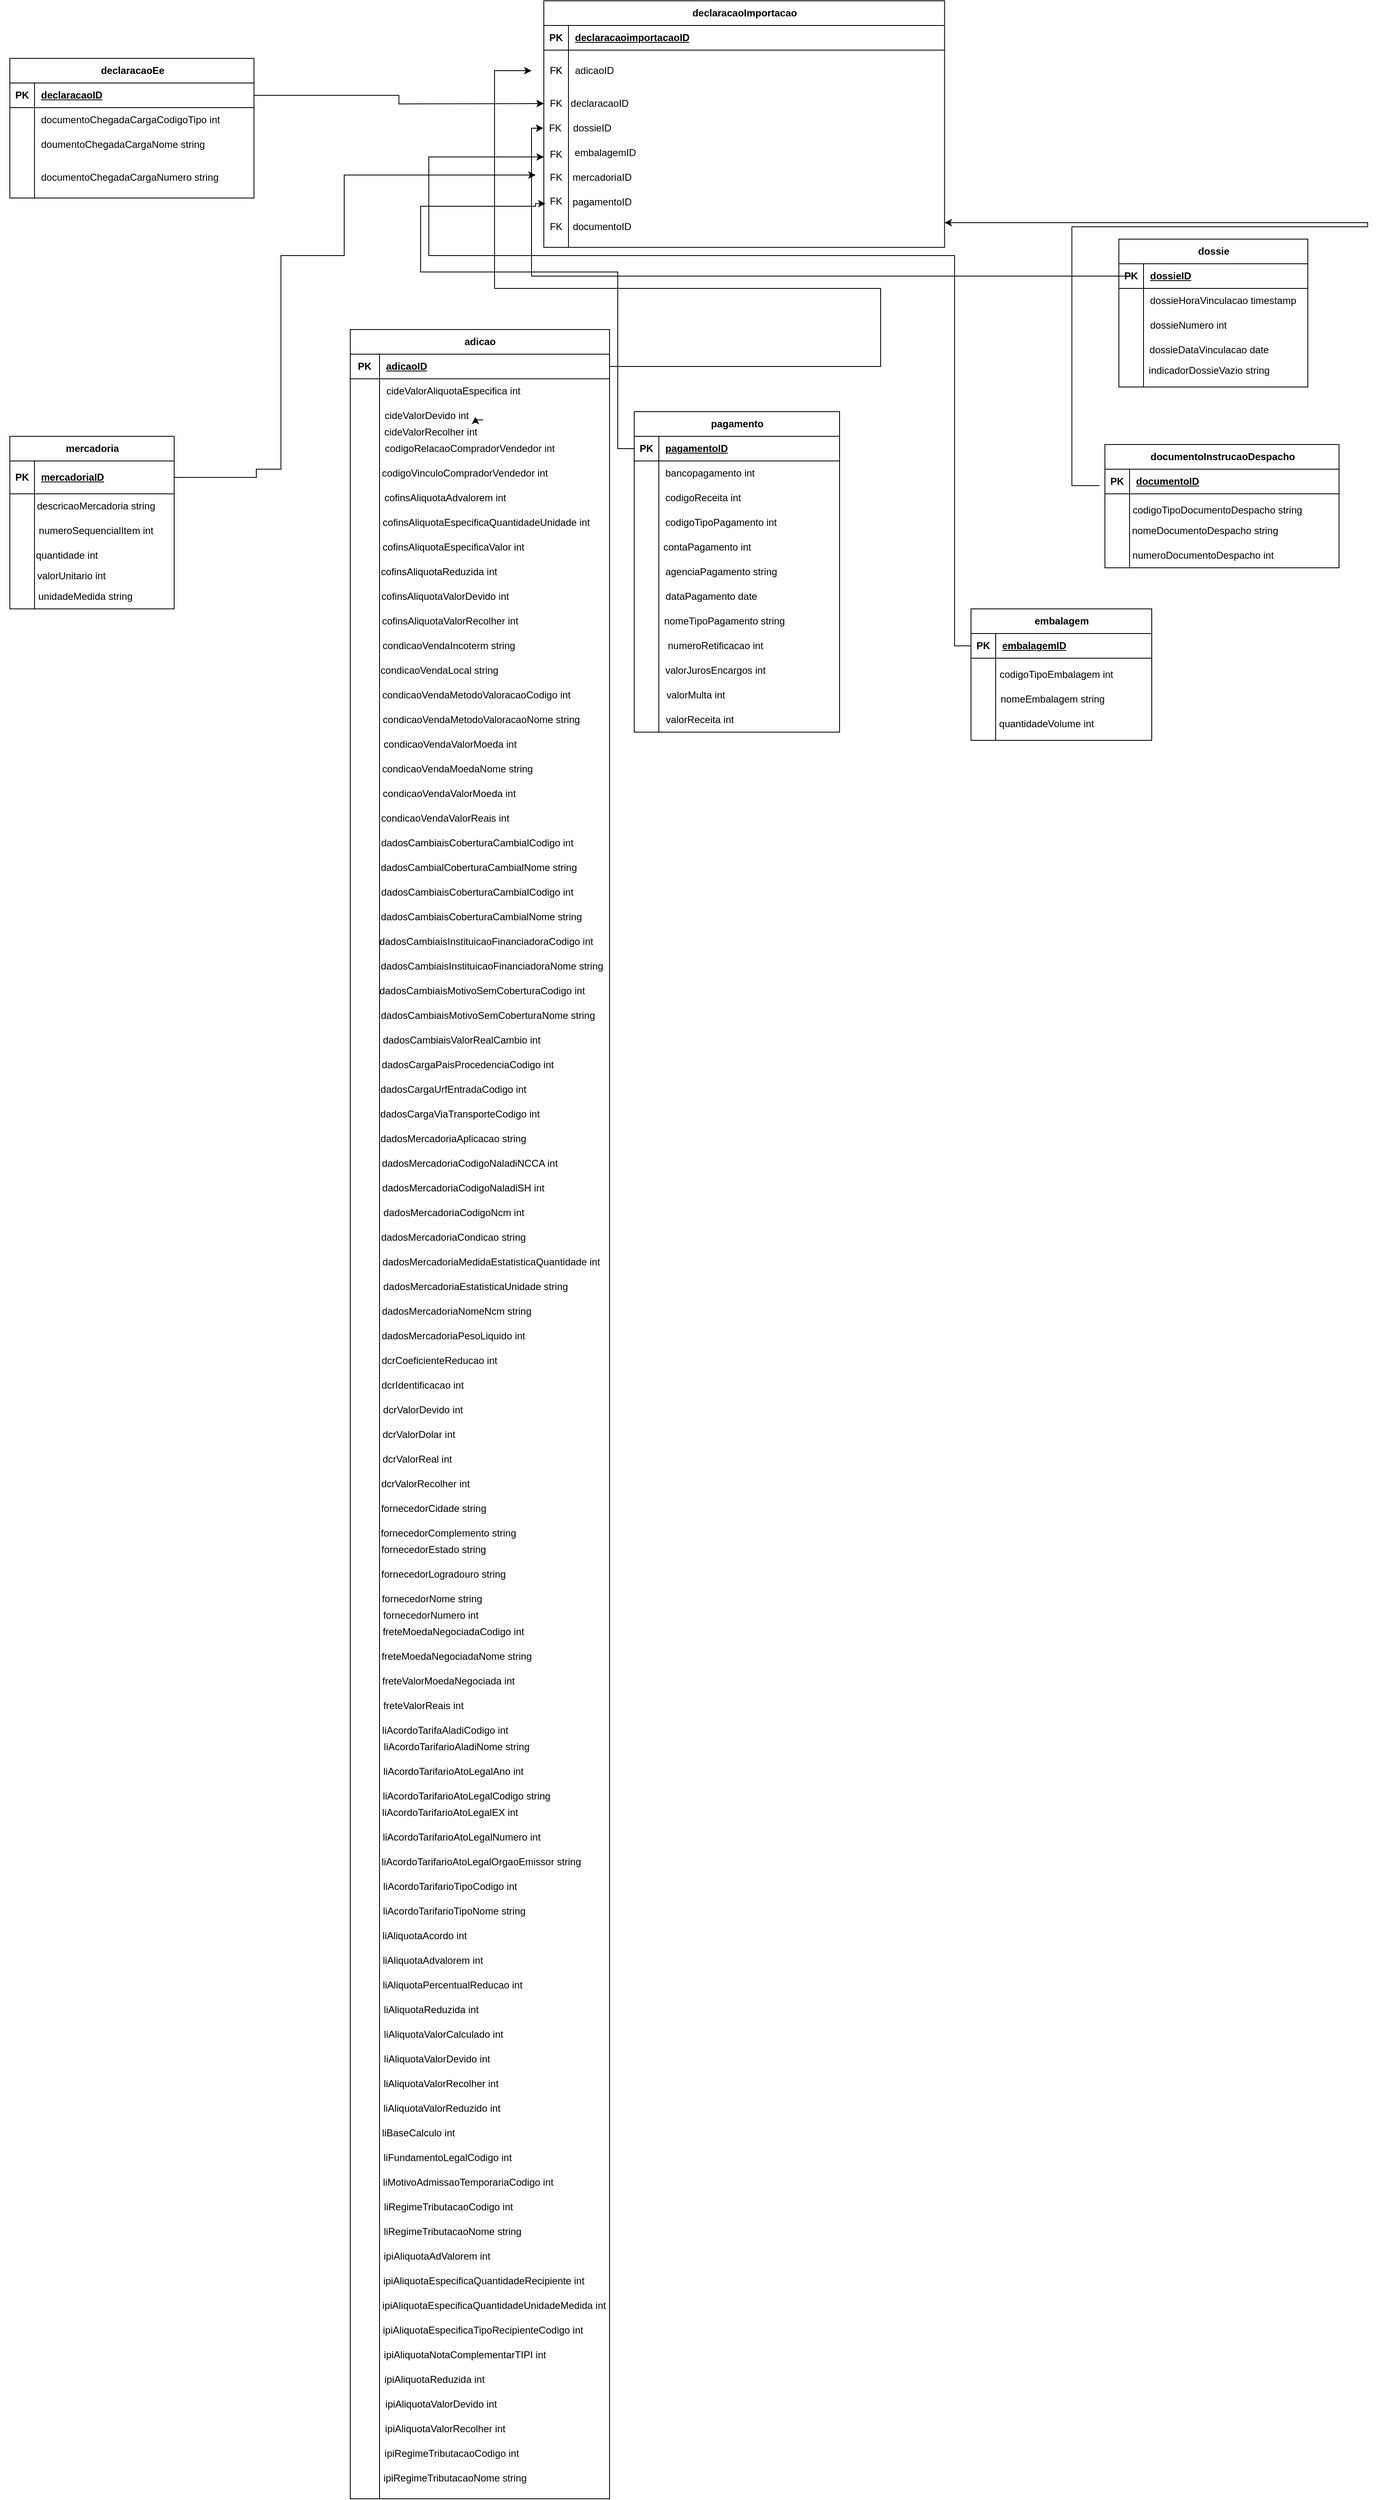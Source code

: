 <mxfile version="24.8.3">
  <diagram id="R2lEEEUBdFMjLlhIrx00" name="Page-1">
    <mxGraphModel dx="2076" dy="667" grid="1" gridSize="10" guides="1" tooltips="1" connect="1" arrows="1" fold="1" page="1" pageScale="1" pageWidth="850" pageHeight="1100" math="0" shadow="0" extFonts="Permanent Marker^https://fonts.googleapis.com/css?family=Permanent+Marker">
      <root>
        <mxCell id="0" />
        <mxCell id="1" parent="0" />
        <mxCell id="q46EPYSh3qJfM6tuBAru-1" value="mercadoria" style="shape=table;startSize=30;container=1;collapsible=1;childLayout=tableLayout;fixedRows=1;rowLines=0;fontStyle=1;align=center;resizeLast=1;html=1;" parent="1" vertex="1">
          <mxGeometry x="-200" y="600" width="200" height="210" as="geometry" />
        </mxCell>
        <mxCell id="q46EPYSh3qJfM6tuBAru-2" value="" style="shape=tableRow;horizontal=0;startSize=0;swimlaneHead=0;swimlaneBody=0;fillColor=none;collapsible=0;dropTarget=0;points=[[0,0.5],[1,0.5]];portConstraint=eastwest;top=0;left=0;right=0;bottom=1;" parent="q46EPYSh3qJfM6tuBAru-1" vertex="1">
          <mxGeometry y="30" width="200" height="40" as="geometry" />
        </mxCell>
        <mxCell id="q46EPYSh3qJfM6tuBAru-3" value="PK" style="shape=partialRectangle;connectable=0;fillColor=none;top=0;left=0;bottom=0;right=0;fontStyle=1;overflow=hidden;whiteSpace=wrap;html=1;" parent="q46EPYSh3qJfM6tuBAru-2" vertex="1">
          <mxGeometry width="30" height="40" as="geometry">
            <mxRectangle width="30" height="40" as="alternateBounds" />
          </mxGeometry>
        </mxCell>
        <mxCell id="q46EPYSh3qJfM6tuBAru-4" value="mercadoriaID" style="shape=partialRectangle;connectable=0;fillColor=none;top=0;left=0;bottom=0;right=0;align=left;spacingLeft=6;fontStyle=5;overflow=hidden;whiteSpace=wrap;html=1;" parent="q46EPYSh3qJfM6tuBAru-2" vertex="1">
          <mxGeometry x="30" width="170" height="40" as="geometry">
            <mxRectangle width="170" height="40" as="alternateBounds" />
          </mxGeometry>
        </mxCell>
        <mxCell id="q46EPYSh3qJfM6tuBAru-5" value="" style="shape=tableRow;horizontal=0;startSize=0;swimlaneHead=0;swimlaneBody=0;fillColor=none;collapsible=0;dropTarget=0;points=[[0,0.5],[1,0.5]];portConstraint=eastwest;top=0;left=0;right=0;bottom=0;" parent="q46EPYSh3qJfM6tuBAru-1" vertex="1">
          <mxGeometry y="70" width="200" height="20" as="geometry" />
        </mxCell>
        <mxCell id="q46EPYSh3qJfM6tuBAru-6" value="" style="shape=partialRectangle;connectable=0;fillColor=none;top=0;left=0;bottom=0;right=0;editable=1;overflow=hidden;whiteSpace=wrap;html=1;" parent="q46EPYSh3qJfM6tuBAru-5" vertex="1">
          <mxGeometry width="30" height="20" as="geometry">
            <mxRectangle width="30" height="20" as="alternateBounds" />
          </mxGeometry>
        </mxCell>
        <mxCell id="q46EPYSh3qJfM6tuBAru-7" value="" style="shape=partialRectangle;connectable=0;fillColor=none;top=0;left=0;bottom=0;right=0;align=left;spacingLeft=6;overflow=hidden;whiteSpace=wrap;html=1;" parent="q46EPYSh3qJfM6tuBAru-5" vertex="1">
          <mxGeometry x="30" width="170" height="20" as="geometry">
            <mxRectangle width="170" height="20" as="alternateBounds" />
          </mxGeometry>
        </mxCell>
        <mxCell id="q46EPYSh3qJfM6tuBAru-8" value="" style="shape=tableRow;horizontal=0;startSize=0;swimlaneHead=0;swimlaneBody=0;fillColor=none;collapsible=0;dropTarget=0;points=[[0,0.5],[1,0.5]];portConstraint=eastwest;top=0;left=0;right=0;bottom=0;" parent="q46EPYSh3qJfM6tuBAru-1" vertex="1">
          <mxGeometry y="90" width="200" height="30" as="geometry" />
        </mxCell>
        <mxCell id="q46EPYSh3qJfM6tuBAru-9" value="" style="shape=partialRectangle;connectable=0;fillColor=none;top=0;left=0;bottom=0;right=0;editable=1;overflow=hidden;whiteSpace=wrap;html=1;" parent="q46EPYSh3qJfM6tuBAru-8" vertex="1">
          <mxGeometry width="30" height="30" as="geometry">
            <mxRectangle width="30" height="30" as="alternateBounds" />
          </mxGeometry>
        </mxCell>
        <mxCell id="q46EPYSh3qJfM6tuBAru-10" value="" style="shape=partialRectangle;connectable=0;fillColor=none;top=0;left=0;bottom=0;right=0;align=left;spacingLeft=6;overflow=hidden;whiteSpace=wrap;html=1;" parent="q46EPYSh3qJfM6tuBAru-8" vertex="1">
          <mxGeometry x="30" width="170" height="30" as="geometry">
            <mxRectangle width="170" height="30" as="alternateBounds" />
          </mxGeometry>
        </mxCell>
        <mxCell id="q46EPYSh3qJfM6tuBAru-11" value="" style="shape=tableRow;horizontal=0;startSize=0;swimlaneHead=0;swimlaneBody=0;fillColor=none;collapsible=0;dropTarget=0;points=[[0,0.5],[1,0.5]];portConstraint=eastwest;top=0;left=0;right=0;bottom=0;" parent="q46EPYSh3qJfM6tuBAru-1" vertex="1">
          <mxGeometry y="120" width="200" height="30" as="geometry" />
        </mxCell>
        <mxCell id="q46EPYSh3qJfM6tuBAru-12" value="" style="shape=partialRectangle;connectable=0;fillColor=none;top=0;left=0;bottom=0;right=0;editable=1;overflow=hidden;whiteSpace=wrap;html=1;" parent="q46EPYSh3qJfM6tuBAru-11" vertex="1">
          <mxGeometry width="30" height="30" as="geometry">
            <mxRectangle width="30" height="30" as="alternateBounds" />
          </mxGeometry>
        </mxCell>
        <mxCell id="q46EPYSh3qJfM6tuBAru-13" value="" style="shape=partialRectangle;connectable=0;fillColor=none;top=0;left=0;bottom=0;right=0;align=left;spacingLeft=6;overflow=hidden;whiteSpace=wrap;html=1;" parent="q46EPYSh3qJfM6tuBAru-11" vertex="1">
          <mxGeometry x="30" width="170" height="30" as="geometry">
            <mxRectangle width="170" height="30" as="alternateBounds" />
          </mxGeometry>
        </mxCell>
        <mxCell id="q46EPYSh3qJfM6tuBAru-40" value="adicao" style="shape=table;startSize=30;container=1;collapsible=1;childLayout=tableLayout;fixedRows=1;rowLines=0;fontStyle=1;align=center;resizeLast=1;html=1;" parent="1" vertex="1">
          <mxGeometry x="214.38" y="470" width="315.62" height="2640" as="geometry" />
        </mxCell>
        <mxCell id="q46EPYSh3qJfM6tuBAru-41" value="" style="shape=tableRow;horizontal=0;startSize=0;swimlaneHead=0;swimlaneBody=0;fillColor=none;collapsible=0;dropTarget=0;points=[[0,0.5],[1,0.5]];portConstraint=eastwest;top=0;left=0;right=0;bottom=1;" parent="q46EPYSh3qJfM6tuBAru-40" vertex="1">
          <mxGeometry y="30" width="315.62" height="30" as="geometry" />
        </mxCell>
        <mxCell id="q46EPYSh3qJfM6tuBAru-42" value="PK" style="shape=partialRectangle;connectable=0;fillColor=none;top=0;left=0;bottom=0;right=0;fontStyle=1;overflow=hidden;whiteSpace=wrap;html=1;" parent="q46EPYSh3qJfM6tuBAru-41" vertex="1">
          <mxGeometry width="35.62" height="30" as="geometry">
            <mxRectangle width="35.62" height="30" as="alternateBounds" />
          </mxGeometry>
        </mxCell>
        <mxCell id="q46EPYSh3qJfM6tuBAru-43" value="adicaoID" style="shape=partialRectangle;connectable=0;fillColor=none;top=0;left=0;bottom=0;right=0;align=left;spacingLeft=6;fontStyle=5;overflow=hidden;whiteSpace=wrap;html=1;" parent="q46EPYSh3qJfM6tuBAru-41" vertex="1">
          <mxGeometry x="35.62" width="280" height="30" as="geometry">
            <mxRectangle width="280" height="30" as="alternateBounds" />
          </mxGeometry>
        </mxCell>
        <mxCell id="q46EPYSh3qJfM6tuBAru-44" value="" style="shape=tableRow;horizontal=0;startSize=0;swimlaneHead=0;swimlaneBody=0;fillColor=none;collapsible=0;dropTarget=0;points=[[0,0.5],[1,0.5]];portConstraint=eastwest;top=0;left=0;right=0;bottom=0;" parent="q46EPYSh3qJfM6tuBAru-40" vertex="1">
          <mxGeometry y="60" width="315.62" height="730" as="geometry" />
        </mxCell>
        <mxCell id="q46EPYSh3qJfM6tuBAru-45" value="" style="shape=partialRectangle;connectable=0;fillColor=none;top=0;left=0;bottom=0;right=0;editable=1;overflow=hidden;whiteSpace=wrap;html=1;" parent="q46EPYSh3qJfM6tuBAru-44" vertex="1">
          <mxGeometry width="35.62" height="730" as="geometry">
            <mxRectangle width="35.62" height="730" as="alternateBounds" />
          </mxGeometry>
        </mxCell>
        <mxCell id="q46EPYSh3qJfM6tuBAru-46" value="" style="shape=partialRectangle;connectable=0;fillColor=none;top=0;left=0;bottom=0;right=0;align=left;spacingLeft=6;overflow=hidden;whiteSpace=wrap;html=1;" parent="q46EPYSh3qJfM6tuBAru-44" vertex="1">
          <mxGeometry x="35.62" width="280" height="730" as="geometry">
            <mxRectangle width="280" height="730" as="alternateBounds" />
          </mxGeometry>
        </mxCell>
        <mxCell id="q46EPYSh3qJfM6tuBAru-47" value="" style="shape=tableRow;horizontal=0;startSize=0;swimlaneHead=0;swimlaneBody=0;fillColor=none;collapsible=0;dropTarget=0;points=[[0,0.5],[1,0.5]];portConstraint=eastwest;top=0;left=0;right=0;bottom=0;" parent="q46EPYSh3qJfM6tuBAru-40" vertex="1">
          <mxGeometry y="790" width="315.62" height="790" as="geometry" />
        </mxCell>
        <mxCell id="q46EPYSh3qJfM6tuBAru-48" value="" style="shape=partialRectangle;connectable=0;fillColor=none;top=0;left=0;bottom=0;right=0;editable=1;overflow=hidden;whiteSpace=wrap;html=1;" parent="q46EPYSh3qJfM6tuBAru-47" vertex="1">
          <mxGeometry width="35.62" height="790" as="geometry">
            <mxRectangle width="35.62" height="790" as="alternateBounds" />
          </mxGeometry>
        </mxCell>
        <mxCell id="q46EPYSh3qJfM6tuBAru-49" value="&lt;span style=&quot;white-space: pre;&quot;&gt;&#x9;&lt;/span&gt;" style="shape=partialRectangle;connectable=0;fillColor=none;top=0;left=0;bottom=0;right=0;align=left;spacingLeft=6;overflow=hidden;whiteSpace=wrap;html=1;" parent="q46EPYSh3qJfM6tuBAru-47" vertex="1">
          <mxGeometry x="35.62" width="280" height="790" as="geometry">
            <mxRectangle width="280" height="790" as="alternateBounds" />
          </mxGeometry>
        </mxCell>
        <mxCell id="q46EPYSh3qJfM6tuBAru-50" value="" style="shape=tableRow;horizontal=0;startSize=0;swimlaneHead=0;swimlaneBody=0;fillColor=none;collapsible=0;dropTarget=0;points=[[0,0.5],[1,0.5]];portConstraint=eastwest;top=0;left=0;right=0;bottom=0;" parent="q46EPYSh3qJfM6tuBAru-40" vertex="1">
          <mxGeometry y="1580" width="315.62" height="1060" as="geometry" />
        </mxCell>
        <mxCell id="q46EPYSh3qJfM6tuBAru-51" value="" style="shape=partialRectangle;connectable=0;fillColor=none;top=0;left=0;bottom=0;right=0;editable=1;overflow=hidden;whiteSpace=wrap;html=1;" parent="q46EPYSh3qJfM6tuBAru-50" vertex="1">
          <mxGeometry width="35.62" height="1060" as="geometry">
            <mxRectangle width="35.62" height="1060" as="alternateBounds" />
          </mxGeometry>
        </mxCell>
        <mxCell id="q46EPYSh3qJfM6tuBAru-52" value="" style="shape=partialRectangle;connectable=0;fillColor=none;top=0;left=0;bottom=0;right=0;align=left;spacingLeft=6;overflow=hidden;whiteSpace=wrap;html=1;" parent="q46EPYSh3qJfM6tuBAru-50" vertex="1">
          <mxGeometry x="35.62" width="280" height="1060" as="geometry">
            <mxRectangle width="280" height="1060" as="alternateBounds" />
          </mxGeometry>
        </mxCell>
        <mxCell id="q46EPYSh3qJfM6tuBAru-53" value="documentoInstrucaoDespacho" style="shape=table;startSize=30;container=1;collapsible=1;childLayout=tableLayout;fixedRows=1;rowLines=0;fontStyle=1;align=center;resizeLast=1;html=1;" parent="1" vertex="1">
          <mxGeometry x="1133" y="610" width="285" height="150" as="geometry" />
        </mxCell>
        <mxCell id="q46EPYSh3qJfM6tuBAru-54" value="" style="shape=tableRow;horizontal=0;startSize=0;swimlaneHead=0;swimlaneBody=0;fillColor=none;collapsible=0;dropTarget=0;points=[[0,0.5],[1,0.5]];portConstraint=eastwest;top=0;left=0;right=0;bottom=1;" parent="q46EPYSh3qJfM6tuBAru-53" vertex="1">
          <mxGeometry y="30" width="285" height="30" as="geometry" />
        </mxCell>
        <mxCell id="q46EPYSh3qJfM6tuBAru-55" value="PK" style="shape=partialRectangle;connectable=0;fillColor=none;top=0;left=0;bottom=0;right=0;fontStyle=1;overflow=hidden;whiteSpace=wrap;html=1;" parent="q46EPYSh3qJfM6tuBAru-54" vertex="1">
          <mxGeometry width="30" height="30" as="geometry">
            <mxRectangle width="30" height="30" as="alternateBounds" />
          </mxGeometry>
        </mxCell>
        <mxCell id="q46EPYSh3qJfM6tuBAru-56" value="documentoID" style="shape=partialRectangle;connectable=0;fillColor=none;top=0;left=0;bottom=0;right=0;align=left;spacingLeft=6;fontStyle=5;overflow=hidden;whiteSpace=wrap;html=1;" parent="q46EPYSh3qJfM6tuBAru-54" vertex="1">
          <mxGeometry x="30" width="255" height="30" as="geometry">
            <mxRectangle width="255" height="30" as="alternateBounds" />
          </mxGeometry>
        </mxCell>
        <mxCell id="q46EPYSh3qJfM6tuBAru-57" value="" style="shape=tableRow;horizontal=0;startSize=0;swimlaneHead=0;swimlaneBody=0;fillColor=none;collapsible=0;dropTarget=0;points=[[0,0.5],[1,0.5]];portConstraint=eastwest;top=0;left=0;right=0;bottom=0;" parent="q46EPYSh3qJfM6tuBAru-53" vertex="1">
          <mxGeometry y="60" width="285" height="30" as="geometry" />
        </mxCell>
        <mxCell id="q46EPYSh3qJfM6tuBAru-58" value="" style="shape=partialRectangle;connectable=0;fillColor=none;top=0;left=0;bottom=0;right=0;editable=1;overflow=hidden;whiteSpace=wrap;html=1;" parent="q46EPYSh3qJfM6tuBAru-57" vertex="1">
          <mxGeometry width="30" height="30" as="geometry">
            <mxRectangle width="30" height="30" as="alternateBounds" />
          </mxGeometry>
        </mxCell>
        <mxCell id="q46EPYSh3qJfM6tuBAru-59" value="" style="shape=partialRectangle;connectable=0;fillColor=none;top=0;left=0;bottom=0;right=0;align=left;spacingLeft=6;overflow=hidden;whiteSpace=wrap;html=1;" parent="q46EPYSh3qJfM6tuBAru-57" vertex="1">
          <mxGeometry x="30" width="255" height="30" as="geometry">
            <mxRectangle width="255" height="30" as="alternateBounds" />
          </mxGeometry>
        </mxCell>
        <mxCell id="q46EPYSh3qJfM6tuBAru-60" value="" style="shape=tableRow;horizontal=0;startSize=0;swimlaneHead=0;swimlaneBody=0;fillColor=none;collapsible=0;dropTarget=0;points=[[0,0.5],[1,0.5]];portConstraint=eastwest;top=0;left=0;right=0;bottom=0;" parent="q46EPYSh3qJfM6tuBAru-53" vertex="1">
          <mxGeometry y="90" width="285" height="30" as="geometry" />
        </mxCell>
        <mxCell id="q46EPYSh3qJfM6tuBAru-61" value="" style="shape=partialRectangle;connectable=0;fillColor=none;top=0;left=0;bottom=0;right=0;editable=1;overflow=hidden;whiteSpace=wrap;html=1;" parent="q46EPYSh3qJfM6tuBAru-60" vertex="1">
          <mxGeometry width="30" height="30" as="geometry">
            <mxRectangle width="30" height="30" as="alternateBounds" />
          </mxGeometry>
        </mxCell>
        <mxCell id="q46EPYSh3qJfM6tuBAru-62" value="" style="shape=partialRectangle;connectable=0;fillColor=none;top=0;left=0;bottom=0;right=0;align=left;spacingLeft=6;overflow=hidden;whiteSpace=wrap;html=1;" parent="q46EPYSh3qJfM6tuBAru-60" vertex="1">
          <mxGeometry x="30" width="255" height="30" as="geometry">
            <mxRectangle width="255" height="30" as="alternateBounds" />
          </mxGeometry>
        </mxCell>
        <mxCell id="q46EPYSh3qJfM6tuBAru-63" value="" style="shape=tableRow;horizontal=0;startSize=0;swimlaneHead=0;swimlaneBody=0;fillColor=none;collapsible=0;dropTarget=0;points=[[0,0.5],[1,0.5]];portConstraint=eastwest;top=0;left=0;right=0;bottom=0;" parent="q46EPYSh3qJfM6tuBAru-53" vertex="1">
          <mxGeometry y="120" width="285" height="30" as="geometry" />
        </mxCell>
        <mxCell id="q46EPYSh3qJfM6tuBAru-64" value="" style="shape=partialRectangle;connectable=0;fillColor=none;top=0;left=0;bottom=0;right=0;editable=1;overflow=hidden;whiteSpace=wrap;html=1;" parent="q46EPYSh3qJfM6tuBAru-63" vertex="1">
          <mxGeometry width="30" height="30" as="geometry">
            <mxRectangle width="30" height="30" as="alternateBounds" />
          </mxGeometry>
        </mxCell>
        <mxCell id="q46EPYSh3qJfM6tuBAru-65" value="" style="shape=partialRectangle;connectable=0;fillColor=none;top=0;left=0;bottom=0;right=0;align=left;spacingLeft=6;overflow=hidden;whiteSpace=wrap;html=1;" parent="q46EPYSh3qJfM6tuBAru-63" vertex="1">
          <mxGeometry x="30" width="255" height="30" as="geometry">
            <mxRectangle width="255" height="30" as="alternateBounds" />
          </mxGeometry>
        </mxCell>
        <mxCell id="q46EPYSh3qJfM6tuBAru-105" value="declaracaoImportacao" style="shape=table;startSize=30;container=1;collapsible=1;childLayout=tableLayout;fixedRows=1;rowLines=0;fontStyle=1;align=center;resizeLast=1;html=1;" parent="1" vertex="1">
          <mxGeometry x="450" y="70" width="487.81" height="300" as="geometry" />
        </mxCell>
        <mxCell id="q46EPYSh3qJfM6tuBAru-106" value="" style="shape=tableRow;horizontal=0;startSize=0;swimlaneHead=0;swimlaneBody=0;fillColor=none;collapsible=0;dropTarget=0;points=[[0,0.5],[1,0.5]];portConstraint=eastwest;top=0;left=0;right=0;bottom=1;" parent="q46EPYSh3qJfM6tuBAru-105" vertex="1">
          <mxGeometry y="30" width="487.81" height="30" as="geometry" />
        </mxCell>
        <mxCell id="q46EPYSh3qJfM6tuBAru-107" value="PK" style="shape=partialRectangle;connectable=0;fillColor=none;top=0;left=0;bottom=0;right=0;fontStyle=1;overflow=hidden;whiteSpace=wrap;html=1;" parent="q46EPYSh3qJfM6tuBAru-106" vertex="1">
          <mxGeometry width="30" height="30" as="geometry">
            <mxRectangle width="30" height="30" as="alternateBounds" />
          </mxGeometry>
        </mxCell>
        <mxCell id="q46EPYSh3qJfM6tuBAru-108" value="declaracaoimportacaoID" style="shape=partialRectangle;connectable=0;fillColor=none;top=0;left=0;bottom=0;right=0;align=left;spacingLeft=6;fontStyle=5;overflow=hidden;whiteSpace=wrap;html=1;" parent="q46EPYSh3qJfM6tuBAru-106" vertex="1">
          <mxGeometry x="30" width="457.81" height="30" as="geometry">
            <mxRectangle width="457.81" height="30" as="alternateBounds" />
          </mxGeometry>
        </mxCell>
        <mxCell id="q46EPYSh3qJfM6tuBAru-109" value="" style="shape=tableRow;horizontal=0;startSize=0;swimlaneHead=0;swimlaneBody=0;fillColor=none;collapsible=0;dropTarget=0;points=[[0,0.5],[1,0.5]];portConstraint=eastwest;top=0;left=0;right=0;bottom=0;" parent="q46EPYSh3qJfM6tuBAru-105" vertex="1">
          <mxGeometry y="60" width="487.81" height="50" as="geometry" />
        </mxCell>
        <mxCell id="q46EPYSh3qJfM6tuBAru-110" value="FK" style="shape=partialRectangle;connectable=0;fillColor=none;top=0;left=0;bottom=0;right=0;editable=1;overflow=hidden;whiteSpace=wrap;html=1;" parent="q46EPYSh3qJfM6tuBAru-109" vertex="1">
          <mxGeometry width="30" height="50" as="geometry">
            <mxRectangle width="30" height="50" as="alternateBounds" />
          </mxGeometry>
        </mxCell>
        <mxCell id="q46EPYSh3qJfM6tuBAru-111" value="adicaoID" style="shape=partialRectangle;connectable=0;fillColor=none;top=0;left=0;bottom=0;right=0;align=left;spacingLeft=6;overflow=hidden;whiteSpace=wrap;html=1;" parent="q46EPYSh3qJfM6tuBAru-109" vertex="1">
          <mxGeometry x="30" width="457.81" height="50" as="geometry">
            <mxRectangle width="457.81" height="50" as="alternateBounds" />
          </mxGeometry>
        </mxCell>
        <mxCell id="q46EPYSh3qJfM6tuBAru-112" value="" style="shape=tableRow;horizontal=0;startSize=0;swimlaneHead=0;swimlaneBody=0;fillColor=none;collapsible=0;dropTarget=0;points=[[0,0.5],[1,0.5]];portConstraint=eastwest;top=0;left=0;right=0;bottom=0;" parent="q46EPYSh3qJfM6tuBAru-105" vertex="1">
          <mxGeometry y="110" width="487.81" height="60" as="geometry" />
        </mxCell>
        <mxCell id="q46EPYSh3qJfM6tuBAru-113" value="" style="shape=partialRectangle;connectable=0;fillColor=none;top=0;left=0;bottom=0;right=0;editable=1;overflow=hidden;whiteSpace=wrap;html=1;" parent="q46EPYSh3qJfM6tuBAru-112" vertex="1">
          <mxGeometry width="30" height="60" as="geometry">
            <mxRectangle width="30" height="60" as="alternateBounds" />
          </mxGeometry>
        </mxCell>
        <mxCell id="q46EPYSh3qJfM6tuBAru-114" value="" style="shape=partialRectangle;connectable=0;fillColor=none;top=0;left=0;bottom=0;right=0;align=left;spacingLeft=6;overflow=hidden;whiteSpace=wrap;html=1;" parent="q46EPYSh3qJfM6tuBAru-112" vertex="1">
          <mxGeometry x="30" width="457.81" height="60" as="geometry">
            <mxRectangle width="457.81" height="60" as="alternateBounds" />
          </mxGeometry>
        </mxCell>
        <mxCell id="q46EPYSh3qJfM6tuBAru-115" value="" style="shape=tableRow;horizontal=0;startSize=0;swimlaneHead=0;swimlaneBody=0;fillColor=none;collapsible=0;dropTarget=0;points=[[0,0.5],[1,0.5]];portConstraint=eastwest;top=0;left=0;right=0;bottom=0;" parent="q46EPYSh3qJfM6tuBAru-105" vertex="1">
          <mxGeometry y="170" width="487.81" height="90" as="geometry" />
        </mxCell>
        <mxCell id="q46EPYSh3qJfM6tuBAru-116" value="FK&lt;div&gt;&lt;br&gt;&lt;div&gt;FK&lt;/div&gt;&lt;div&gt;&lt;br&gt;&lt;/div&gt;&lt;div&gt;FK&lt;/div&gt;&lt;/div&gt;" style="shape=partialRectangle;connectable=0;fillColor=none;top=0;left=0;bottom=0;right=0;editable=1;overflow=hidden;whiteSpace=wrap;html=1;" parent="q46EPYSh3qJfM6tuBAru-115" vertex="1">
          <mxGeometry width="30" height="90" as="geometry">
            <mxRectangle width="30" height="90" as="alternateBounds" />
          </mxGeometry>
        </mxCell>
        <mxCell id="q46EPYSh3qJfM6tuBAru-117" value="" style="shape=partialRectangle;connectable=0;fillColor=none;top=0;left=0;bottom=0;right=0;align=left;spacingLeft=6;overflow=hidden;whiteSpace=wrap;html=1;" parent="q46EPYSh3qJfM6tuBAru-115" vertex="1">
          <mxGeometry x="30" width="457.81" height="90" as="geometry">
            <mxRectangle width="457.81" height="90" as="alternateBounds" />
          </mxGeometry>
        </mxCell>
        <mxCell id="q46EPYSh3qJfM6tuBAru-122" value="dossie" style="shape=table;startSize=30;container=1;collapsible=1;childLayout=tableLayout;fixedRows=1;rowLines=0;fontStyle=1;align=center;resizeLast=1;html=1;" parent="1" vertex="1">
          <mxGeometry x="1150" y="360" width="230" height="180" as="geometry" />
        </mxCell>
        <mxCell id="q46EPYSh3qJfM6tuBAru-123" value="" style="shape=tableRow;horizontal=0;startSize=0;swimlaneHead=0;swimlaneBody=0;fillColor=none;collapsible=0;dropTarget=0;points=[[0,0.5],[1,0.5]];portConstraint=eastwest;top=0;left=0;right=0;bottom=1;" parent="q46EPYSh3qJfM6tuBAru-122" vertex="1">
          <mxGeometry y="30" width="230" height="30" as="geometry" />
        </mxCell>
        <mxCell id="q46EPYSh3qJfM6tuBAru-124" value="PK" style="shape=partialRectangle;connectable=0;fillColor=none;top=0;left=0;bottom=0;right=0;fontStyle=1;overflow=hidden;whiteSpace=wrap;html=1;" parent="q46EPYSh3qJfM6tuBAru-123" vertex="1">
          <mxGeometry width="30" height="30" as="geometry">
            <mxRectangle width="30" height="30" as="alternateBounds" />
          </mxGeometry>
        </mxCell>
        <mxCell id="q46EPYSh3qJfM6tuBAru-125" value="dossieID" style="shape=partialRectangle;connectable=0;fillColor=none;top=0;left=0;bottom=0;right=0;align=left;spacingLeft=6;fontStyle=5;overflow=hidden;whiteSpace=wrap;html=1;" parent="q46EPYSh3qJfM6tuBAru-123" vertex="1">
          <mxGeometry x="30" width="200" height="30" as="geometry">
            <mxRectangle width="200" height="30" as="alternateBounds" />
          </mxGeometry>
        </mxCell>
        <mxCell id="q46EPYSh3qJfM6tuBAru-126" value="" style="shape=tableRow;horizontal=0;startSize=0;swimlaneHead=0;swimlaneBody=0;fillColor=none;collapsible=0;dropTarget=0;points=[[0,0.5],[1,0.5]];portConstraint=eastwest;top=0;left=0;right=0;bottom=0;" parent="q46EPYSh3qJfM6tuBAru-122" vertex="1">
          <mxGeometry y="60" width="230" height="30" as="geometry" />
        </mxCell>
        <mxCell id="q46EPYSh3qJfM6tuBAru-127" value="" style="shape=partialRectangle;connectable=0;fillColor=none;top=0;left=0;bottom=0;right=0;editable=1;overflow=hidden;whiteSpace=wrap;html=1;" parent="q46EPYSh3qJfM6tuBAru-126" vertex="1">
          <mxGeometry width="30" height="30" as="geometry">
            <mxRectangle width="30" height="30" as="alternateBounds" />
          </mxGeometry>
        </mxCell>
        <mxCell id="q46EPYSh3qJfM6tuBAru-128" value="dossieHoraVinculacao timestamp" style="shape=partialRectangle;connectable=0;fillColor=none;top=0;left=0;bottom=0;right=0;align=left;spacingLeft=6;overflow=hidden;whiteSpace=wrap;html=1;" parent="q46EPYSh3qJfM6tuBAru-126" vertex="1">
          <mxGeometry x="30" width="200" height="30" as="geometry">
            <mxRectangle width="200" height="30" as="alternateBounds" />
          </mxGeometry>
        </mxCell>
        <mxCell id="q46EPYSh3qJfM6tuBAru-129" value="" style="shape=tableRow;horizontal=0;startSize=0;swimlaneHead=0;swimlaneBody=0;fillColor=none;collapsible=0;dropTarget=0;points=[[0,0.5],[1,0.5]];portConstraint=eastwest;top=0;left=0;right=0;bottom=0;" parent="q46EPYSh3qJfM6tuBAru-122" vertex="1">
          <mxGeometry y="90" width="230" height="30" as="geometry" />
        </mxCell>
        <mxCell id="q46EPYSh3qJfM6tuBAru-130" value="" style="shape=partialRectangle;connectable=0;fillColor=none;top=0;left=0;bottom=0;right=0;editable=1;overflow=hidden;whiteSpace=wrap;html=1;" parent="q46EPYSh3qJfM6tuBAru-129" vertex="1">
          <mxGeometry width="30" height="30" as="geometry">
            <mxRectangle width="30" height="30" as="alternateBounds" />
          </mxGeometry>
        </mxCell>
        <mxCell id="q46EPYSh3qJfM6tuBAru-131" value="dossieNumero int" style="shape=partialRectangle;connectable=0;fillColor=none;top=0;left=0;bottom=0;right=0;align=left;spacingLeft=6;overflow=hidden;whiteSpace=wrap;html=1;" parent="q46EPYSh3qJfM6tuBAru-129" vertex="1">
          <mxGeometry x="30" width="200" height="30" as="geometry">
            <mxRectangle width="200" height="30" as="alternateBounds" />
          </mxGeometry>
        </mxCell>
        <mxCell id="q46EPYSh3qJfM6tuBAru-132" value="" style="shape=tableRow;horizontal=0;startSize=0;swimlaneHead=0;swimlaneBody=0;fillColor=none;collapsible=0;dropTarget=0;points=[[0,0.5],[1,0.5]];portConstraint=eastwest;top=0;left=0;right=0;bottom=0;" parent="q46EPYSh3qJfM6tuBAru-122" vertex="1">
          <mxGeometry y="120" width="230" height="40" as="geometry" />
        </mxCell>
        <mxCell id="q46EPYSh3qJfM6tuBAru-133" value="" style="shape=partialRectangle;connectable=0;fillColor=none;top=0;left=0;bottom=0;right=0;editable=1;overflow=hidden;whiteSpace=wrap;html=1;" parent="q46EPYSh3qJfM6tuBAru-132" vertex="1">
          <mxGeometry width="30" height="40" as="geometry">
            <mxRectangle width="30" height="40" as="alternateBounds" />
          </mxGeometry>
        </mxCell>
        <mxCell id="q46EPYSh3qJfM6tuBAru-134" value="&lt;span style=&quot;color: rgba(0, 0, 0, 0); font-family: monospace; font-size: 0px; text-wrap-mode: nowrap;&quot;&gt;%3CmxGraphModel%3E%3Croot%3E%3CmxCell%20id%3D%220%22%2F%3E%3CmxCell%20id%3D%221%22%20parent%3D%220%22%2F%3E%3CmxCell%20id%3D%222%22%20value%3D%22dossieDataVinculacao%20date%22%20style%3D%22text%3Bhtml%3D1%3Balign%3Dcenter%3BverticalAlign%3Dmiddle%3BwhiteSpace%3Dwrap%3Brounded%3D0%3B%22%20vertex%3D%221%22%20parent%3D%221%22%3E%3CmxGeometry%20x%3D%22900%22%20y%3D%22490%22%20width%3D%22230%22%20height%3D%2230%22%20as%3D%22geometry%22%2F%3E%3C%2FmxCell%3E%3C%2Froot%3E%3C%2FmxGraphModel%3E&lt;/span&gt;" style="shape=partialRectangle;connectable=0;fillColor=none;top=0;left=0;bottom=0;right=0;align=left;spacingLeft=6;overflow=hidden;whiteSpace=wrap;html=1;" parent="q46EPYSh3qJfM6tuBAru-132" vertex="1">
          <mxGeometry x="30" width="200" height="40" as="geometry">
            <mxRectangle width="200" height="40" as="alternateBounds" />
          </mxGeometry>
        </mxCell>
        <mxCell id="q46EPYSh3qJfM6tuBAru-138" value="valorUnitario int" style="text;html=1;align=center;verticalAlign=middle;whiteSpace=wrap;rounded=0;" parent="1" vertex="1">
          <mxGeometry x="-200" y="760" width="150" height="20" as="geometry" />
        </mxCell>
        <mxCell id="q46EPYSh3qJfM6tuBAru-144" value="" style="endArrow=none;html=1;rounded=0;" parent="1" edge="1">
          <mxGeometry width="50" height="50" relative="1" as="geometry">
            <mxPoint x="590" y="960" as="sourcePoint" />
            <mxPoint x="590" y="720" as="targetPoint" />
          </mxGeometry>
        </mxCell>
        <mxCell id="q46EPYSh3qJfM6tuBAru-145" value="contaPagamento int" style="text;html=1;align=center;verticalAlign=middle;whiteSpace=wrap;rounded=0;" parent="1" vertex="1">
          <mxGeometry x="548.75" y="720" width="200" height="30" as="geometry" />
        </mxCell>
        <mxCell id="q46EPYSh3qJfM6tuBAru-148" value="dataPagamento date" style="text;html=1;align=center;verticalAlign=middle;whiteSpace=wrap;rounded=0;" parent="1" vertex="1">
          <mxGeometry x="584.38" y="780" width="140" height="30" as="geometry" />
        </mxCell>
        <mxCell id="q46EPYSh3qJfM6tuBAru-151" value="nomeTipoPagamento string" style="text;html=1;align=center;verticalAlign=middle;whiteSpace=wrap;rounded=0;" parent="1" vertex="1">
          <mxGeometry x="570" y="810" width="200" height="30" as="geometry" />
        </mxCell>
        <mxCell id="q46EPYSh3qJfM6tuBAru-152" value="numeroRetificacao int" style="text;html=1;align=center;verticalAlign=middle;whiteSpace=wrap;rounded=0;" parent="1" vertex="1">
          <mxGeometry x="574.38" y="840" width="170" height="30" as="geometry" />
        </mxCell>
        <mxCell id="q46EPYSh3qJfM6tuBAru-154" value="valorJurosEncargos int" style="text;html=1;align=center;verticalAlign=middle;whiteSpace=wrap;rounded=0;" parent="1" vertex="1">
          <mxGeometry x="584.38" y="870" width="150" height="30" as="geometry" />
        </mxCell>
        <mxCell id="q46EPYSh3qJfM6tuBAru-155" value="valorMulta int" style="text;html=1;align=center;verticalAlign=middle;whiteSpace=wrap;rounded=0;" parent="1" vertex="1">
          <mxGeometry x="560" y="900" width="150" height="30" as="geometry" />
        </mxCell>
        <mxCell id="q46EPYSh3qJfM6tuBAru-158" value="valorReceita int" style="text;html=1;align=center;verticalAlign=middle;whiteSpace=wrap;rounded=0;" parent="1" vertex="1">
          <mxGeometry x="570" y="930" width="140" height="30" as="geometry" />
        </mxCell>
        <mxCell id="q46EPYSh3qJfM6tuBAru-160" value="descricaoMercadoria string" style="text;html=1;align=center;verticalAlign=middle;whiteSpace=wrap;rounded=0;" parent="1" vertex="1">
          <mxGeometry x="-180" y="670" width="170" height="30" as="geometry" />
        </mxCell>
        <mxCell id="q46EPYSh3qJfM6tuBAru-161" value="numeroSequencialItem int" style="text;html=1;align=center;verticalAlign=middle;whiteSpace=wrap;rounded=0;" parent="1" vertex="1">
          <mxGeometry x="-180" y="700" width="170" height="30" as="geometry" />
        </mxCell>
        <mxCell id="q46EPYSh3qJfM6tuBAru-162" value="quantidade int" style="text;html=1;align=center;verticalAlign=middle;whiteSpace=wrap;rounded=0;" parent="1" vertex="1">
          <mxGeometry x="-211.25" y="730" width="161.25" height="30" as="geometry" />
        </mxCell>
        <mxCell id="q46EPYSh3qJfM6tuBAru-164" value="unidadeMedida string" style="text;html=1;align=center;verticalAlign=middle;whiteSpace=wrap;rounded=0;" parent="1" vertex="1">
          <mxGeometry x="-187.5" y="780" width="157.5" height="30" as="geometry" />
        </mxCell>
        <mxCell id="q46EPYSh3qJfM6tuBAru-170" value="cideValorAliquotaEspecifica int" style="text;html=1;align=center;verticalAlign=middle;whiteSpace=wrap;rounded=0;" parent="1" vertex="1">
          <mxGeometry x="230" y="530" width="220" height="30" as="geometry" />
        </mxCell>
        <mxCell id="q46EPYSh3qJfM6tuBAru-171" value="cideValorDevido int" style="text;html=1;align=center;verticalAlign=middle;whiteSpace=wrap;rounded=0;" parent="1" vertex="1">
          <mxGeometry x="190" y="560" width="235" height="30" as="geometry" />
        </mxCell>
        <mxCell id="q46EPYSh3qJfM6tuBAru-172" value="cideValorRecolher int" style="text;html=1;align=center;verticalAlign=middle;whiteSpace=wrap;rounded=0;" parent="1" vertex="1">
          <mxGeometry x="185" y="580" width="255" height="30" as="geometry" />
        </mxCell>
        <mxCell id="q46EPYSh3qJfM6tuBAru-173" style="edgeStyle=orthogonalEdgeStyle;rounded=0;orthogonalLoop=1;jettySize=auto;html=1;exitX=0.75;exitY=0;exitDx=0;exitDy=0;entryX=0.713;entryY=-0.127;entryDx=0;entryDy=0;entryPerimeter=0;" parent="1" source="q46EPYSh3qJfM6tuBAru-172" target="q46EPYSh3qJfM6tuBAru-172" edge="1">
          <mxGeometry relative="1" as="geometry" />
        </mxCell>
        <mxCell id="q46EPYSh3qJfM6tuBAru-174" value="codigoRelacaoCompradorVendedor int" style="text;html=1;align=center;verticalAlign=middle;whiteSpace=wrap;rounded=0;" parent="1" vertex="1">
          <mxGeometry x="236.25" y="600" width="247.5" height="30" as="geometry" />
        </mxCell>
        <mxCell id="q46EPYSh3qJfM6tuBAru-175" value="codigoVinculoCompradorVendedor int" style="text;html=1;align=center;verticalAlign=middle;whiteSpace=wrap;rounded=0;" parent="1" vertex="1">
          <mxGeometry x="223.75" y="630" width="260" height="30" as="geometry" />
        </mxCell>
        <mxCell id="q46EPYSh3qJfM6tuBAru-178" value="cofinsAliquotaAdvalorem int" style="text;html=1;align=center;verticalAlign=middle;whiteSpace=wrap;rounded=0;" parent="1" vertex="1">
          <mxGeometry x="170" y="660" width="320" height="30" as="geometry" />
        </mxCell>
        <mxCell id="q46EPYSh3qJfM6tuBAru-180" value="cofinsAliquotaEspecificaQuantidadeUnidade int" style="text;html=1;align=center;verticalAlign=middle;whiteSpace=wrap;rounded=0;" parent="1" vertex="1">
          <mxGeometry x="215" y="690" width="330" height="30" as="geometry" />
        </mxCell>
        <mxCell id="q46EPYSh3qJfM6tuBAru-182" value="cofinsAliquotaEspecificaValor int" style="text;html=1;align=center;verticalAlign=middle;whiteSpace=wrap;rounded=0;" parent="1" vertex="1">
          <mxGeometry x="120" y="720" width="440" height="30" as="geometry" />
        </mxCell>
        <mxCell id="q46EPYSh3qJfM6tuBAru-183" value="cofinsAliquotaReduzida int" style="text;html=1;align=center;verticalAlign=middle;whiteSpace=wrap;rounded=0;" parent="1" vertex="1">
          <mxGeometry x="190" y="750" width="265" height="30" as="geometry" />
        </mxCell>
        <mxCell id="q46EPYSh3qJfM6tuBAru-203" value="cofinsAliquotaValorDevido int" style="text;html=1;align=center;verticalAlign=middle;whiteSpace=wrap;rounded=0;" parent="1" vertex="1">
          <mxGeometry x="105" y="780" width="450" height="30" as="geometry" />
        </mxCell>
        <mxCell id="q46EPYSh3qJfM6tuBAru-214" value="cofinsAliquotaValorRecolher int" style="text;html=1;align=center;verticalAlign=middle;whiteSpace=wrap;rounded=0;" parent="1" vertex="1">
          <mxGeometry x="146.25" y="810" width="380" height="30" as="geometry" />
        </mxCell>
        <mxCell id="q46EPYSh3qJfM6tuBAru-219" value="condicaoVendaIncoterm string" style="text;html=1;align=center;verticalAlign=middle;whiteSpace=wrap;rounded=0;" parent="1" vertex="1">
          <mxGeometry x="105" y="840" width="458.75" height="30" as="geometry" />
        </mxCell>
        <mxCell id="q46EPYSh3qJfM6tuBAru-221" value="condicaoVendaLocal string" style="text;html=1;align=center;verticalAlign=middle;whiteSpace=wrap;rounded=0;" parent="1" vertex="1">
          <mxGeometry x="132.5" y="870" width="380" height="30" as="geometry" />
        </mxCell>
        <mxCell id="q46EPYSh3qJfM6tuBAru-222" value="condicaoVendaMetodoValoracaoCodigo int" style="text;html=1;align=center;verticalAlign=middle;whiteSpace=wrap;rounded=0;" parent="1" vertex="1">
          <mxGeometry x="112.5" y="900" width="510" height="30" as="geometry" />
        </mxCell>
        <mxCell id="q46EPYSh3qJfM6tuBAru-223" value="condicaoVendaMetodoValoracaoNome string" style="text;html=1;align=center;verticalAlign=middle;whiteSpace=wrap;rounded=0;" parent="1" vertex="1">
          <mxGeometry x="223.75" y="930" width="300" height="30" as="geometry" />
        </mxCell>
        <mxCell id="q46EPYSh3qJfM6tuBAru-224" value="condicaoVendaValorMoeda int" style="text;html=1;align=center;verticalAlign=middle;whiteSpace=wrap;rounded=0;" parent="1" vertex="1">
          <mxGeometry x="181.25" y="960" width="310" height="30" as="geometry" />
        </mxCell>
        <mxCell id="q46EPYSh3qJfM6tuBAru-227" value="condicaoVendaMoedaNome string" style="text;html=1;align=center;verticalAlign=middle;whiteSpace=wrap;rounded=0;" parent="1" vertex="1">
          <mxGeometry x="162.5" y="990" width="363.75" height="30" as="geometry" />
        </mxCell>
        <mxCell id="q46EPYSh3qJfM6tuBAru-228" value="condicaoVendaValorMoeda int" style="text;html=1;align=center;verticalAlign=middle;whiteSpace=wrap;rounded=0;" parent="1" vertex="1">
          <mxGeometry x="226.56" y="1020" width="215.62" height="30" as="geometry" />
        </mxCell>
        <mxCell id="q46EPYSh3qJfM6tuBAru-230" value="condicaoVendaValorReais int" style="text;html=1;align=center;verticalAlign=middle;whiteSpace=wrap;rounded=0;" parent="1" vertex="1">
          <mxGeometry x="155" y="1050" width="350" height="30" as="geometry" />
        </mxCell>
        <mxCell id="q46EPYSh3qJfM6tuBAru-234" value="dadosCambiaisCoberturaCambialCodigo int" style="text;html=1;align=center;verticalAlign=middle;whiteSpace=wrap;rounded=0;" parent="1" vertex="1">
          <mxGeometry x="213.75" y="1080" width="310" height="30" as="geometry" />
        </mxCell>
        <mxCell id="q46EPYSh3qJfM6tuBAru-235" value="dadosCambialCoberturaCambialNome string" style="text;html=1;align=center;verticalAlign=middle;whiteSpace=wrap;rounded=0;" parent="1" vertex="1">
          <mxGeometry x="216.25" y="1110" width="310" height="30" as="geometry" />
        </mxCell>
        <mxCell id="q46EPYSh3qJfM6tuBAru-237" value="dadosCambiaisCoberturaCambialCodigo int" style="text;html=1;align=center;verticalAlign=middle;whiteSpace=wrap;rounded=0;" parent="1" vertex="1">
          <mxGeometry x="214.38" y="1140" width="310" height="30" as="geometry" />
        </mxCell>
        <mxCell id="q46EPYSh3qJfM6tuBAru-238" value="dadosCambiaisCoberturaCambialNome string" style="text;html=1;align=center;verticalAlign=middle;whiteSpace=wrap;rounded=0;" parent="1" vertex="1">
          <mxGeometry x="219.38" y="1170" width="310" height="30" as="geometry" />
        </mxCell>
        <mxCell id="q46EPYSh3qJfM6tuBAru-239" value="dadosCambiaisInstituicaoFinanciadoraCodigo int" style="text;html=1;align=center;verticalAlign=middle;whiteSpace=wrap;rounded=0;" parent="1" vertex="1">
          <mxGeometry x="227.81" y="1200" width="304.38" height="30" as="geometry" />
        </mxCell>
        <mxCell id="q46EPYSh3qJfM6tuBAru-243" value="dadosCambiaisInstituicaoFinanciadoraNome string" style="text;html=1;align=center;verticalAlign=middle;whiteSpace=wrap;rounded=0;" parent="1" vertex="1">
          <mxGeometry x="240.16" y="1230" width="294.06" height="30" as="geometry" />
        </mxCell>
        <mxCell id="q46EPYSh3qJfM6tuBAru-244" value="dadosCambiaisMotivoSemCoberturaCodigo int" style="text;html=1;align=center;verticalAlign=middle;whiteSpace=wrap;rounded=0;" parent="1" vertex="1">
          <mxGeometry x="200" y="1260" width="350" height="30" as="geometry" />
        </mxCell>
        <mxCell id="q46EPYSh3qJfM6tuBAru-246" value="dadosCambiaisMotivoSemCoberturaNome string" style="text;html=1;align=center;verticalAlign=middle;whiteSpace=wrap;rounded=0;" parent="1" vertex="1">
          <mxGeometry x="232.19" y="1290" width="300" height="30" as="geometry" />
        </mxCell>
        <mxCell id="q46EPYSh3qJfM6tuBAru-247" value="dadosCambiaisValorRealCambio int" style="text;html=1;align=center;verticalAlign=middle;whiteSpace=wrap;rounded=0;" parent="1" vertex="1">
          <mxGeometry x="195" y="1320" width="310" height="30" as="geometry" />
        </mxCell>
        <mxCell id="q46EPYSh3qJfM6tuBAru-248" value="dadosCargaPaisProcedenciaCodigo int" style="text;html=1;align=center;verticalAlign=middle;whiteSpace=wrap;rounded=0;" parent="1" vertex="1">
          <mxGeometry x="151.25" y="1350" width="412.5" height="30" as="geometry" />
        </mxCell>
        <mxCell id="q46EPYSh3qJfM6tuBAru-249" value="dadosCargaUrfEntradaCodigo int" style="text;html=1;align=center;verticalAlign=middle;whiteSpace=wrap;rounded=0;" parent="1" vertex="1">
          <mxGeometry x="165" y="1380" width="350" height="30" as="geometry" />
        </mxCell>
        <mxCell id="q46EPYSh3qJfM6tuBAru-250" value="dadosCargaViaTransporteCodigo int" style="text;html=1;align=center;verticalAlign=middle;whiteSpace=wrap;rounded=0;" parent="1" vertex="1">
          <mxGeometry x="182.5" y="1410" width="330" height="30" as="geometry" />
        </mxCell>
        <mxCell id="q46EPYSh3qJfM6tuBAru-254" value="dadosMercadoriaAplicacao string" style="text;html=1;align=center;verticalAlign=middle;whiteSpace=wrap;rounded=0;" parent="1" vertex="1">
          <mxGeometry x="185" y="1440" width="310" height="30" as="geometry" />
        </mxCell>
        <mxCell id="q46EPYSh3qJfM6tuBAru-255" value="dadosMercadoriaCodigoNaladiNCCA int" style="text;html=1;align=center;verticalAlign=middle;whiteSpace=wrap;rounded=0;" parent="1" vertex="1">
          <mxGeometry x="205" y="1470" width="310" height="30" as="geometry" />
        </mxCell>
        <mxCell id="q46EPYSh3qJfM6tuBAru-256" value="dadosMercadoriaCodigoNaladiSH int" style="text;html=1;align=center;verticalAlign=middle;whiteSpace=wrap;rounded=0;" parent="1" vertex="1">
          <mxGeometry x="195" y="1500" width="313.75" height="30" as="geometry" />
        </mxCell>
        <mxCell id="q46EPYSh3qJfM6tuBAru-259" value="dadosMercadoriaCodigoNcm int" style="text;html=1;align=center;verticalAlign=middle;whiteSpace=wrap;rounded=0;" parent="1" vertex="1">
          <mxGeometry x="217.5" y="1530" width="245" height="30" as="geometry" />
        </mxCell>
        <mxCell id="q46EPYSh3qJfM6tuBAru-261" value="dadosMercadoriaCondicao string" style="text;html=1;align=center;verticalAlign=middle;whiteSpace=wrap;rounded=0;" parent="1" vertex="1">
          <mxGeometry x="225" y="1560" width="230" height="30" as="geometry" />
        </mxCell>
        <mxCell id="q46EPYSh3qJfM6tuBAru-267" value="dadosMercadoriaMedidaEstatisticaQuantidade int" style="text;html=1;align=center;verticalAlign=middle;whiteSpace=wrap;rounded=0;" parent="1" vertex="1">
          <mxGeometry x="181.25" y="1590" width="410" height="30" as="geometry" />
        </mxCell>
        <mxCell id="q46EPYSh3qJfM6tuBAru-268" value="dadosMercadoriaEstatisticaUnidade string" style="text;html=1;align=center;verticalAlign=middle;whiteSpace=wrap;rounded=0;" parent="1" vertex="1">
          <mxGeometry x="232.19" y="1620" width="270" height="30" as="geometry" />
        </mxCell>
        <mxCell id="q46EPYSh3qJfM6tuBAru-282" value="dadosMercadoriaNomeNcm string" style="text;html=1;align=center;verticalAlign=middle;whiteSpace=wrap;rounded=0;" parent="1" vertex="1">
          <mxGeometry x="194.38" y="1650" width="300" height="30" as="geometry" />
        </mxCell>
        <mxCell id="q46EPYSh3qJfM6tuBAru-283" value="dadosMercadoriaPesoLiquido int" style="text;html=1;align=center;verticalAlign=middle;whiteSpace=wrap;rounded=0;" parent="1" vertex="1">
          <mxGeometry x="165" y="1680" width="350" height="30" as="geometry" />
        </mxCell>
        <mxCell id="q46EPYSh3qJfM6tuBAru-285" value="dcrCoeficienteReducao int" style="text;html=1;align=center;verticalAlign=middle;whiteSpace=wrap;rounded=0;" parent="1" vertex="1">
          <mxGeometry x="147.5" y="1710" width="350" height="30" as="geometry" />
        </mxCell>
        <mxCell id="q46EPYSh3qJfM6tuBAru-287" value="dcrIdentificacao int" style="text;html=1;align=center;verticalAlign=middle;whiteSpace=wrap;rounded=0;" parent="1" vertex="1">
          <mxGeometry x="185" y="1740" width="235" height="30" as="geometry" />
        </mxCell>
        <mxCell id="q46EPYSh3qJfM6tuBAru-289" value="dcrValorDevido int" style="text;html=1;align=center;verticalAlign=middle;whiteSpace=wrap;rounded=0;" parent="1" vertex="1">
          <mxGeometry x="117.5" y="1770" width="370" height="30" as="geometry" />
        </mxCell>
        <mxCell id="q46EPYSh3qJfM6tuBAru-292" value="dcrValorDolar int" style="text;html=1;align=center;verticalAlign=middle;whiteSpace=wrap;rounded=0;" parent="1" vertex="1">
          <mxGeometry x="213.75" y="1800" width="168.12" height="30" as="geometry" />
        </mxCell>
        <mxCell id="q46EPYSh3qJfM6tuBAru-298" value="dcrValorReal int" style="text;html=1;align=center;verticalAlign=middle;whiteSpace=wrap;rounded=0;" parent="1" vertex="1">
          <mxGeometry x="90" y="1830" width="412.19" height="30" as="geometry" />
        </mxCell>
        <mxCell id="q46EPYSh3qJfM6tuBAru-299" value="dcrValorRecolher int" style="text;html=1;align=center;verticalAlign=middle;whiteSpace=wrap;rounded=0;" parent="1" vertex="1">
          <mxGeometry x="121.25" y="1860" width="370" height="30" as="geometry" />
        </mxCell>
        <mxCell id="q46EPYSh3qJfM6tuBAru-300" value="fornecedorCidade string" style="text;html=1;align=center;verticalAlign=middle;whiteSpace=wrap;rounded=0;" parent="1" vertex="1">
          <mxGeometry x="146.25" y="1890" width="340" height="30" as="geometry" />
        </mxCell>
        <mxCell id="q46EPYSh3qJfM6tuBAru-302" value="fornecedorComplemento string" style="text;html=1;align=center;verticalAlign=middle;whiteSpace=wrap;rounded=0;" parent="1" vertex="1">
          <mxGeometry x="89.37" y="1920" width="490" height="30" as="geometry" />
        </mxCell>
        <mxCell id="q46EPYSh3qJfM6tuBAru-337" value="fornecedorEstado string" style="text;html=1;align=center;verticalAlign=middle;whiteSpace=wrap;rounded=0;" parent="1" vertex="1">
          <mxGeometry x="154.38" y="1940" width="323.75" height="30" as="geometry" />
        </mxCell>
        <mxCell id="q46EPYSh3qJfM6tuBAru-338" value="fornecedorLogradouro string" style="text;html=1;align=center;verticalAlign=middle;whiteSpace=wrap;rounded=0;" parent="1" vertex="1">
          <mxGeometry x="117.5" y="1970" width="420" height="30" as="geometry" />
        </mxCell>
        <mxCell id="q46EPYSh3qJfM6tuBAru-341" value="fornecedorNome string" style="text;html=1;align=center;verticalAlign=middle;whiteSpace=wrap;rounded=0;" parent="1" vertex="1">
          <mxGeometry x="89.37" y="2000" width="450" height="30" as="geometry" />
        </mxCell>
        <mxCell id="q46EPYSh3qJfM6tuBAru-342" value="fornecedorNumero int" style="text;html=1;align=center;verticalAlign=middle;whiteSpace=wrap;rounded=0;" parent="1" vertex="1">
          <mxGeometry x="165" y="2020" width="295" height="30" as="geometry" />
        </mxCell>
        <mxCell id="q46EPYSh3qJfM6tuBAru-344" value="freteMoedaNegociadaCodigo int" style="text;html=1;align=center;verticalAlign=middle;whiteSpace=wrap;rounded=0;" parent="1" vertex="1">
          <mxGeometry x="70" y="2040" width="540" height="30" as="geometry" />
        </mxCell>
        <mxCell id="q46EPYSh3qJfM6tuBAru-345" value="freteMoedaNegociadaNome string" style="text;html=1;align=center;verticalAlign=middle;whiteSpace=wrap;rounded=0;" parent="1" vertex="1">
          <mxGeometry x="74.38" y="2070" width="540" height="30" as="geometry" />
        </mxCell>
        <mxCell id="q46EPYSh3qJfM6tuBAru-346" value="freteValorMoedaNegociada int" style="text;html=1;align=center;verticalAlign=middle;whiteSpace=wrap;rounded=0;" parent="1" vertex="1">
          <mxGeometry x="143.75" y="2100" width="380" height="30" as="geometry" />
        </mxCell>
        <mxCell id="q46EPYSh3qJfM6tuBAru-347" value="freteValorReais int" style="text;html=1;align=center;verticalAlign=middle;whiteSpace=wrap;rounded=0;" parent="1" vertex="1">
          <mxGeometry x="81.88" y="2130" width="442.5" height="30" as="geometry" />
        </mxCell>
        <mxCell id="q46EPYSh3qJfM6tuBAru-348" value="liAcordoTarifaAladiCodigo int" style="text;html=1;align=center;verticalAlign=middle;whiteSpace=wrap;rounded=0;" parent="1" vertex="1">
          <mxGeometry x="185" y="2160" width="290" height="30" as="geometry" />
        </mxCell>
        <mxCell id="q46EPYSh3qJfM6tuBAru-349" value="liAcordoTarifarioAladiNome string" style="text;html=1;align=center;verticalAlign=middle;whiteSpace=wrap;rounded=0;" parent="1" vertex="1">
          <mxGeometry x="104.38" y="2180" width="480" height="30" as="geometry" />
        </mxCell>
        <mxCell id="q46EPYSh3qJfM6tuBAru-350" value="liAcordoTarifarioAtoLegalAno int" style="text;html=1;align=center;verticalAlign=middle;whiteSpace=wrap;rounded=0;" parent="1" vertex="1">
          <mxGeometry x="110" y="2210" width="460" height="30" as="geometry" />
        </mxCell>
        <mxCell id="q46EPYSh3qJfM6tuBAru-371" value="liAcordoTarifarioAtoLegalCodigo string" style="text;html=1;align=center;verticalAlign=middle;whiteSpace=wrap;rounded=0;" parent="1" vertex="1">
          <mxGeometry x="236.25" y="2240" width="240" height="30" as="geometry" />
        </mxCell>
        <mxCell id="q46EPYSh3qJfM6tuBAru-373" value="liAcordoTarifarioAtoLegalEX int" style="text;html=1;align=center;verticalAlign=middle;whiteSpace=wrap;rounded=0;" parent="1" vertex="1">
          <mxGeometry x="146.25" y="2260" width="380" height="30" as="geometry" />
        </mxCell>
        <mxCell id="q46EPYSh3qJfM6tuBAru-376" value="liAcordoTarifarioAtoLegalNumero int" style="text;html=1;align=center;verticalAlign=middle;whiteSpace=wrap;rounded=0;" parent="1" vertex="1">
          <mxGeometry x="130" y="2290" width="440" height="30" as="geometry" />
        </mxCell>
        <mxCell id="q46EPYSh3qJfM6tuBAru-377" value="liAcordoTarifarioAtoLegalOrgaoEmissor string" style="text;html=1;align=center;verticalAlign=middle;whiteSpace=wrap;rounded=0;" parent="1" vertex="1">
          <mxGeometry x="118.75" y="2320" width="510" height="30" as="geometry" />
        </mxCell>
        <mxCell id="q46EPYSh3qJfM6tuBAru-379" value="liAcordoTarifarioTipoCodigo int" style="text;html=1;align=center;verticalAlign=middle;whiteSpace=wrap;rounded=0;" parent="1" vertex="1">
          <mxGeometry x="146.25" y="2350" width="380" height="30" as="geometry" />
        </mxCell>
        <mxCell id="q46EPYSh3qJfM6tuBAru-401" value="liAcordoTarifarioTipoNome string" style="text;html=1;align=center;verticalAlign=middle;whiteSpace=wrap;rounded=0;" parent="1" vertex="1">
          <mxGeometry x="156.25" y="2380" width="370" height="30" as="geometry" />
        </mxCell>
        <mxCell id="q46EPYSh3qJfM6tuBAru-402" value="liAliquotaAcordo int" style="text;html=1;align=center;verticalAlign=middle;whiteSpace=wrap;rounded=0;" parent="1" vertex="1">
          <mxGeometry x="155" y="2410" width="300" height="30" as="geometry" />
        </mxCell>
        <mxCell id="q46EPYSh3qJfM6tuBAru-403" value="liAliquotaAdvalorem int" style="text;html=1;align=center;verticalAlign=middle;whiteSpace=wrap;rounded=0;" parent="1" vertex="1">
          <mxGeometry x="155" y="2440" width="320" height="30" as="geometry" />
        </mxCell>
        <mxCell id="q46EPYSh3qJfM6tuBAru-406" value="liAliquotaPercentualReducao int" style="text;html=1;align=center;verticalAlign=middle;whiteSpace=wrap;rounded=0;" parent="1" vertex="1">
          <mxGeometry x="104.38" y="2470" width="470" height="30" as="geometry" />
        </mxCell>
        <mxCell id="q46EPYSh3qJfM6tuBAru-407" value="liAliquotaReduzida int" style="text;html=1;align=center;verticalAlign=middle;whiteSpace=wrap;rounded=0;" parent="1" vertex="1">
          <mxGeometry x="132.5" y="2500" width="360" height="30" as="geometry" />
        </mxCell>
        <mxCell id="q46EPYSh3qJfM6tuBAru-408" value="liAliquotaValorCalculado int" style="text;html=1;align=center;verticalAlign=middle;whiteSpace=wrap;rounded=0;" parent="1" vertex="1">
          <mxGeometry x="212.5" y="2530" width="230" height="30" as="geometry" />
        </mxCell>
        <mxCell id="q46EPYSh3qJfM6tuBAru-409" value="liAliquotaValorDevido int" style="text;html=1;align=center;verticalAlign=middle;whiteSpace=wrap;rounded=0;" parent="1" vertex="1">
          <mxGeometry x="170" y="2560" width="300" height="30" as="geometry" />
        </mxCell>
        <mxCell id="q46EPYSh3qJfM6tuBAru-414" value="liAliquotaValorRecolher int" style="text;html=1;align=center;verticalAlign=middle;whiteSpace=wrap;rounded=0;" parent="1" vertex="1">
          <mxGeometry x="190" y="2590" width="270" height="30" as="geometry" />
        </mxCell>
        <mxCell id="q46EPYSh3qJfM6tuBAru-416" value="liAliquotaValorReduzido int" style="text;html=1;align=center;verticalAlign=middle;whiteSpace=wrap;rounded=0;" parent="1" vertex="1">
          <mxGeometry x="181.25" y="2620" width="290" height="30" as="geometry" />
        </mxCell>
        <mxCell id="q46EPYSh3qJfM6tuBAru-417" value="liBaseCalculo int" style="text;html=1;align=center;verticalAlign=middle;whiteSpace=wrap;rounded=0;" parent="1" vertex="1">
          <mxGeometry x="185.31" y="2650" width="225" height="30" as="geometry" />
        </mxCell>
        <mxCell id="q46EPYSh3qJfM6tuBAru-418" value="liFundamentoLegalCodigo int" style="text;html=1;align=center;verticalAlign=middle;whiteSpace=wrap;rounded=0;" parent="1" vertex="1">
          <mxGeometry x="147.5" y="2680" width="370" height="30" as="geometry" />
        </mxCell>
        <mxCell id="q46EPYSh3qJfM6tuBAru-419" value="liMotivoAdmissaoTemporariaCodigo int" style="text;html=1;align=center;verticalAlign=middle;whiteSpace=wrap;rounded=0;" parent="1" vertex="1">
          <mxGeometry x="227.5" y="2710" width="260" height="30" as="geometry" />
        </mxCell>
        <mxCell id="q46EPYSh3qJfM6tuBAru-421" value="liRegimeTributacaoCodigo int" style="text;html=1;align=center;verticalAlign=middle;whiteSpace=wrap;rounded=0;" parent="1" vertex="1">
          <mxGeometry x="184.37" y="2740" width="300" height="30" as="geometry" />
        </mxCell>
        <mxCell id="q46EPYSh3qJfM6tuBAru-424" value="liRegimeTributacaoNome string" style="text;html=1;align=center;verticalAlign=middle;whiteSpace=wrap;rounded=0;" parent="1" vertex="1">
          <mxGeometry x="164.38" y="2770" width="350" height="30" as="geometry" />
        </mxCell>
        <mxCell id="q46EPYSh3qJfM6tuBAru-425" value="ipiAliquotaAdValorem int" style="text;html=1;align=center;verticalAlign=middle;whiteSpace=wrap;rounded=0;" parent="1" vertex="1">
          <mxGeometry x="70" y="2800" width="500" height="30" as="geometry" />
        </mxCell>
        <mxCell id="q46EPYSh3qJfM6tuBAru-426" value="ipiAliquotaEspecificaQuantidadeRecipiente int" style="text;html=1;align=center;verticalAlign=middle;whiteSpace=wrap;rounded=0;" parent="1" vertex="1">
          <mxGeometry x="252.19" y="2830" width="250" height="30" as="geometry" />
        </mxCell>
        <mxCell id="q46EPYSh3qJfM6tuBAru-447" value="ipiAliquotaEspecificaQuantidadeUnidadeMedida int" style="text;html=1;align=center;verticalAlign=middle;whiteSpace=wrap;rounded=0;" parent="1" vertex="1">
          <mxGeometry x="182.5" y="2860" width="412.5" height="30" as="geometry" />
        </mxCell>
        <mxCell id="q46EPYSh3qJfM6tuBAru-450" value="ipiAliquotaEspecificaTipoRecipienteCodigo int" style="text;html=1;align=center;verticalAlign=middle;whiteSpace=wrap;rounded=0;" parent="1" vertex="1">
          <mxGeometry x="161.25" y="2890" width="430" height="30" as="geometry" />
        </mxCell>
        <mxCell id="q46EPYSh3qJfM6tuBAru-451" value="ipiAliquotaNotaComplementarTIPI int" style="text;html=1;align=center;verticalAlign=middle;whiteSpace=wrap;rounded=0;" parent="1" vertex="1">
          <mxGeometry x="158.75" y="2920" width="390" height="30" as="geometry" />
        </mxCell>
        <mxCell id="q46EPYSh3qJfM6tuBAru-452" value="ipiAliquotaReduzida int" style="text;html=1;align=center;verticalAlign=middle;whiteSpace=wrap;rounded=0;" parent="1" vertex="1">
          <mxGeometry x="192.18" y="2950" width="250" height="30" as="geometry" />
        </mxCell>
        <mxCell id="q46EPYSh3qJfM6tuBAru-453" value="ipiAliquotaValorDevido int" style="text;html=1;align=center;verticalAlign=middle;whiteSpace=wrap;rounded=0;" parent="1" vertex="1">
          <mxGeometry x="145" y="2980" width="360" height="30" as="geometry" />
        </mxCell>
        <mxCell id="q46EPYSh3qJfM6tuBAru-458" value="ipiAliquotaValorRecolher int" style="text;html=1;align=center;verticalAlign=middle;whiteSpace=wrap;rounded=0;" parent="1" vertex="1">
          <mxGeometry x="225" y="3010" width="210" height="30" as="geometry" />
        </mxCell>
        <mxCell id="q46EPYSh3qJfM6tuBAru-459" value="ipiRegimeTributacaoCodigo int" style="text;html=1;align=center;verticalAlign=middle;whiteSpace=wrap;rounded=0;" parent="1" vertex="1">
          <mxGeometry x="147.5" y="3040" width="380" height="30" as="geometry" />
        </mxCell>
        <mxCell id="q46EPYSh3qJfM6tuBAru-460" value="ipiRegimeTributacaoNome string" style="text;html=1;align=center;verticalAlign=middle;whiteSpace=wrap;rounded=0;" parent="1" vertex="1">
          <mxGeometry x="182.19" y="3070" width="320" height="30" as="geometry" />
        </mxCell>
        <mxCell id="q46EPYSh3qJfM6tuBAru-461" value="embalagem" style="shape=table;startSize=30;container=1;collapsible=1;childLayout=tableLayout;fixedRows=1;rowLines=0;fontStyle=1;align=center;resizeLast=1;html=1;" parent="1" vertex="1">
          <mxGeometry x="970" y="810" width="220" height="160" as="geometry" />
        </mxCell>
        <mxCell id="q46EPYSh3qJfM6tuBAru-462" value="" style="shape=tableRow;horizontal=0;startSize=0;swimlaneHead=0;swimlaneBody=0;fillColor=none;collapsible=0;dropTarget=0;points=[[0,0.5],[1,0.5]];portConstraint=eastwest;top=0;left=0;right=0;bottom=1;" parent="q46EPYSh3qJfM6tuBAru-461" vertex="1">
          <mxGeometry y="30" width="220" height="30" as="geometry" />
        </mxCell>
        <mxCell id="q46EPYSh3qJfM6tuBAru-463" value="PK" style="shape=partialRectangle;connectable=0;fillColor=none;top=0;left=0;bottom=0;right=0;fontStyle=1;overflow=hidden;whiteSpace=wrap;html=1;" parent="q46EPYSh3qJfM6tuBAru-462" vertex="1">
          <mxGeometry width="30" height="30" as="geometry">
            <mxRectangle width="30" height="30" as="alternateBounds" />
          </mxGeometry>
        </mxCell>
        <mxCell id="q46EPYSh3qJfM6tuBAru-464" value="embalagemID" style="shape=partialRectangle;connectable=0;fillColor=none;top=0;left=0;bottom=0;right=0;align=left;spacingLeft=6;fontStyle=5;overflow=hidden;whiteSpace=wrap;html=1;" parent="q46EPYSh3qJfM6tuBAru-462" vertex="1">
          <mxGeometry x="30" width="190" height="30" as="geometry">
            <mxRectangle width="190" height="30" as="alternateBounds" />
          </mxGeometry>
        </mxCell>
        <mxCell id="q46EPYSh3qJfM6tuBAru-465" value="" style="shape=tableRow;horizontal=0;startSize=0;swimlaneHead=0;swimlaneBody=0;fillColor=none;collapsible=0;dropTarget=0;points=[[0,0.5],[1,0.5]];portConstraint=eastwest;top=0;left=0;right=0;bottom=0;" parent="q46EPYSh3qJfM6tuBAru-461" vertex="1">
          <mxGeometry y="60" width="220" height="20" as="geometry" />
        </mxCell>
        <mxCell id="q46EPYSh3qJfM6tuBAru-466" value="" style="shape=partialRectangle;connectable=0;fillColor=none;top=0;left=0;bottom=0;right=0;editable=1;overflow=hidden;whiteSpace=wrap;html=1;" parent="q46EPYSh3qJfM6tuBAru-465" vertex="1">
          <mxGeometry width="30" height="20" as="geometry">
            <mxRectangle width="30" height="20" as="alternateBounds" />
          </mxGeometry>
        </mxCell>
        <mxCell id="q46EPYSh3qJfM6tuBAru-467" value="" style="shape=partialRectangle;connectable=0;fillColor=none;top=0;left=0;bottom=0;right=0;align=left;spacingLeft=6;overflow=hidden;whiteSpace=wrap;html=1;" parent="q46EPYSh3qJfM6tuBAru-465" vertex="1">
          <mxGeometry x="30" width="190" height="20" as="geometry">
            <mxRectangle width="190" height="20" as="alternateBounds" />
          </mxGeometry>
        </mxCell>
        <mxCell id="q46EPYSh3qJfM6tuBAru-468" value="" style="shape=tableRow;horizontal=0;startSize=0;swimlaneHead=0;swimlaneBody=0;fillColor=none;collapsible=0;dropTarget=0;points=[[0,0.5],[1,0.5]];portConstraint=eastwest;top=0;left=0;right=0;bottom=0;" parent="q46EPYSh3qJfM6tuBAru-461" vertex="1">
          <mxGeometry y="80" width="220" height="80" as="geometry" />
        </mxCell>
        <mxCell id="q46EPYSh3qJfM6tuBAru-469" value="" style="shape=partialRectangle;connectable=0;fillColor=none;top=0;left=0;bottom=0;right=0;editable=1;overflow=hidden;whiteSpace=wrap;html=1;" parent="q46EPYSh3qJfM6tuBAru-468" vertex="1">
          <mxGeometry width="30" height="80" as="geometry">
            <mxRectangle width="30" height="80" as="alternateBounds" />
          </mxGeometry>
        </mxCell>
        <mxCell id="q46EPYSh3qJfM6tuBAru-470" value="" style="shape=partialRectangle;connectable=0;fillColor=none;top=0;left=0;bottom=0;right=0;align=left;spacingLeft=6;overflow=hidden;whiteSpace=wrap;html=1;" parent="q46EPYSh3qJfM6tuBAru-468" vertex="1">
          <mxGeometry x="30" width="190" height="80" as="geometry">
            <mxRectangle width="190" height="80" as="alternateBounds" />
          </mxGeometry>
        </mxCell>
        <mxCell id="q46EPYSh3qJfM6tuBAru-474" value="nomeEmbalagem string" style="text;html=1;align=center;verticalAlign=middle;whiteSpace=wrap;rounded=0;" parent="1" vertex="1">
          <mxGeometry x="950" y="905" width="238.75" height="30" as="geometry" />
        </mxCell>
        <mxCell id="q46EPYSh3qJfM6tuBAru-476" value="quantidadeVolume int" style="text;html=1;align=center;verticalAlign=middle;whiteSpace=wrap;rounded=0;" parent="1" vertex="1">
          <mxGeometry x="950" y="935" width="224.38" height="30" as="geometry" />
        </mxCell>
        <mxCell id="q46EPYSh3qJfM6tuBAru-490" value="declaracaoEe" style="shape=table;startSize=30;container=1;collapsible=1;childLayout=tableLayout;fixedRows=1;rowLines=0;fontStyle=1;align=center;resizeLast=1;html=1;" parent="1" vertex="1">
          <mxGeometry x="-200" y="140" width="297.19" height="170" as="geometry" />
        </mxCell>
        <mxCell id="q46EPYSh3qJfM6tuBAru-491" value="" style="shape=tableRow;horizontal=0;startSize=0;swimlaneHead=0;swimlaneBody=0;fillColor=none;collapsible=0;dropTarget=0;points=[[0,0.5],[1,0.5]];portConstraint=eastwest;top=0;left=0;right=0;bottom=1;" parent="q46EPYSh3qJfM6tuBAru-490" vertex="1">
          <mxGeometry y="30" width="297.19" height="30" as="geometry" />
        </mxCell>
        <mxCell id="q46EPYSh3qJfM6tuBAru-492" value="PK" style="shape=partialRectangle;connectable=0;fillColor=none;top=0;left=0;bottom=0;right=0;fontStyle=1;overflow=hidden;whiteSpace=wrap;html=1;" parent="q46EPYSh3qJfM6tuBAru-491" vertex="1">
          <mxGeometry width="30" height="30" as="geometry">
            <mxRectangle width="30" height="30" as="alternateBounds" />
          </mxGeometry>
        </mxCell>
        <mxCell id="q46EPYSh3qJfM6tuBAru-493" value="declaracaoID" style="shape=partialRectangle;connectable=0;fillColor=none;top=0;left=0;bottom=0;right=0;align=left;spacingLeft=6;fontStyle=5;overflow=hidden;whiteSpace=wrap;html=1;" parent="q46EPYSh3qJfM6tuBAru-491" vertex="1">
          <mxGeometry x="30" width="267.19" height="30" as="geometry">
            <mxRectangle width="267.19" height="30" as="alternateBounds" />
          </mxGeometry>
        </mxCell>
        <mxCell id="q46EPYSh3qJfM6tuBAru-494" value="" style="shape=tableRow;horizontal=0;startSize=0;swimlaneHead=0;swimlaneBody=0;fillColor=none;collapsible=0;dropTarget=0;points=[[0,0.5],[1,0.5]];portConstraint=eastwest;top=0;left=0;right=0;bottom=0;" parent="q46EPYSh3qJfM6tuBAru-490" vertex="1">
          <mxGeometry y="60" width="297.19" height="30" as="geometry" />
        </mxCell>
        <mxCell id="q46EPYSh3qJfM6tuBAru-495" value="" style="shape=partialRectangle;connectable=0;fillColor=none;top=0;left=0;bottom=0;right=0;editable=1;overflow=hidden;whiteSpace=wrap;html=1;" parent="q46EPYSh3qJfM6tuBAru-494" vertex="1">
          <mxGeometry width="30" height="30" as="geometry">
            <mxRectangle width="30" height="30" as="alternateBounds" />
          </mxGeometry>
        </mxCell>
        <mxCell id="q46EPYSh3qJfM6tuBAru-496" value="documentoChegadaCargaCodigoTipo int" style="shape=partialRectangle;connectable=0;fillColor=none;top=0;left=0;bottom=0;right=0;align=left;spacingLeft=6;overflow=hidden;whiteSpace=wrap;html=1;" parent="q46EPYSh3qJfM6tuBAru-494" vertex="1">
          <mxGeometry x="30" width="267.19" height="30" as="geometry">
            <mxRectangle width="267.19" height="30" as="alternateBounds" />
          </mxGeometry>
        </mxCell>
        <mxCell id="q46EPYSh3qJfM6tuBAru-497" value="" style="shape=tableRow;horizontal=0;startSize=0;swimlaneHead=0;swimlaneBody=0;fillColor=none;collapsible=0;dropTarget=0;points=[[0,0.5],[1,0.5]];portConstraint=eastwest;top=0;left=0;right=0;bottom=0;" parent="q46EPYSh3qJfM6tuBAru-490" vertex="1">
          <mxGeometry y="90" width="297.19" height="30" as="geometry" />
        </mxCell>
        <mxCell id="q46EPYSh3qJfM6tuBAru-498" value="" style="shape=partialRectangle;connectable=0;fillColor=none;top=0;left=0;bottom=0;right=0;editable=1;overflow=hidden;whiteSpace=wrap;html=1;" parent="q46EPYSh3qJfM6tuBAru-497" vertex="1">
          <mxGeometry width="30" height="30" as="geometry">
            <mxRectangle width="30" height="30" as="alternateBounds" />
          </mxGeometry>
        </mxCell>
        <mxCell id="q46EPYSh3qJfM6tuBAru-499" value="doumentoChegadaCargaNome string" style="shape=partialRectangle;connectable=0;fillColor=none;top=0;left=0;bottom=0;right=0;align=left;spacingLeft=6;overflow=hidden;whiteSpace=wrap;html=1;" parent="q46EPYSh3qJfM6tuBAru-497" vertex="1">
          <mxGeometry x="30" width="267.19" height="30" as="geometry">
            <mxRectangle width="267.19" height="30" as="alternateBounds" />
          </mxGeometry>
        </mxCell>
        <mxCell id="q46EPYSh3qJfM6tuBAru-500" value="" style="shape=tableRow;horizontal=0;startSize=0;swimlaneHead=0;swimlaneBody=0;fillColor=none;collapsible=0;dropTarget=0;points=[[0,0.5],[1,0.5]];portConstraint=eastwest;top=0;left=0;right=0;bottom=0;" parent="q46EPYSh3qJfM6tuBAru-490" vertex="1">
          <mxGeometry y="120" width="297.19" height="50" as="geometry" />
        </mxCell>
        <mxCell id="q46EPYSh3qJfM6tuBAru-501" value="" style="shape=partialRectangle;connectable=0;fillColor=none;top=0;left=0;bottom=0;right=0;editable=1;overflow=hidden;whiteSpace=wrap;html=1;" parent="q46EPYSh3qJfM6tuBAru-500" vertex="1">
          <mxGeometry width="30" height="50" as="geometry">
            <mxRectangle width="30" height="50" as="alternateBounds" />
          </mxGeometry>
        </mxCell>
        <mxCell id="q46EPYSh3qJfM6tuBAru-502" value="documentoChegadaCargaNumero string" style="shape=partialRectangle;connectable=0;fillColor=none;top=0;left=0;bottom=0;right=0;align=left;spacingLeft=6;overflow=hidden;whiteSpace=wrap;html=1;" parent="q46EPYSh3qJfM6tuBAru-500" vertex="1">
          <mxGeometry x="30" width="267.19" height="50" as="geometry">
            <mxRectangle width="267.19" height="50" as="alternateBounds" />
          </mxGeometry>
        </mxCell>
        <mxCell id="q46EPYSh3qJfM6tuBAru-66" value="pagamento" style="shape=table;startSize=30;container=1;collapsible=1;childLayout=tableLayout;fixedRows=1;rowLines=0;fontStyle=1;align=center;resizeLast=1;html=1;" parent="1" vertex="1">
          <mxGeometry x="560" y="570" width="250" height="390" as="geometry" />
        </mxCell>
        <mxCell id="q46EPYSh3qJfM6tuBAru-67" value="" style="shape=tableRow;horizontal=0;startSize=0;swimlaneHead=0;swimlaneBody=0;fillColor=none;collapsible=0;dropTarget=0;points=[[0,0.5],[1,0.5]];portConstraint=eastwest;top=0;left=0;right=0;bottom=1;" parent="q46EPYSh3qJfM6tuBAru-66" vertex="1">
          <mxGeometry y="30" width="250" height="30" as="geometry" />
        </mxCell>
        <mxCell id="q46EPYSh3qJfM6tuBAru-68" value="PK" style="shape=partialRectangle;connectable=0;fillColor=none;top=0;left=0;bottom=0;right=0;fontStyle=1;overflow=hidden;whiteSpace=wrap;html=1;" parent="q46EPYSh3qJfM6tuBAru-67" vertex="1">
          <mxGeometry width="30" height="30" as="geometry">
            <mxRectangle width="30" height="30" as="alternateBounds" />
          </mxGeometry>
        </mxCell>
        <mxCell id="q46EPYSh3qJfM6tuBAru-69" value="pagamentoID" style="shape=partialRectangle;connectable=0;fillColor=none;top=0;left=0;bottom=0;right=0;align=left;spacingLeft=6;fontStyle=5;overflow=hidden;whiteSpace=wrap;html=1;" parent="q46EPYSh3qJfM6tuBAru-67" vertex="1">
          <mxGeometry x="30" width="220" height="30" as="geometry">
            <mxRectangle width="220" height="30" as="alternateBounds" />
          </mxGeometry>
        </mxCell>
        <mxCell id="q46EPYSh3qJfM6tuBAru-70" value="" style="shape=tableRow;horizontal=0;startSize=0;swimlaneHead=0;swimlaneBody=0;fillColor=none;collapsible=0;dropTarget=0;points=[[0,0.5],[1,0.5]];portConstraint=eastwest;top=0;left=0;right=0;bottom=0;" parent="q46EPYSh3qJfM6tuBAru-66" vertex="1">
          <mxGeometry y="60" width="250" height="30" as="geometry" />
        </mxCell>
        <mxCell id="q46EPYSh3qJfM6tuBAru-71" value="" style="shape=partialRectangle;connectable=0;fillColor=none;top=0;left=0;bottom=0;right=0;editable=1;overflow=hidden;whiteSpace=wrap;html=1;" parent="q46EPYSh3qJfM6tuBAru-70" vertex="1">
          <mxGeometry width="30" height="30" as="geometry">
            <mxRectangle width="30" height="30" as="alternateBounds" />
          </mxGeometry>
        </mxCell>
        <mxCell id="q46EPYSh3qJfM6tuBAru-72" value="bancopagamento int" style="shape=partialRectangle;connectable=0;fillColor=none;top=0;left=0;bottom=0;right=0;align=left;spacingLeft=6;overflow=hidden;whiteSpace=wrap;html=1;" parent="q46EPYSh3qJfM6tuBAru-70" vertex="1">
          <mxGeometry x="30" width="220" height="30" as="geometry">
            <mxRectangle width="220" height="30" as="alternateBounds" />
          </mxGeometry>
        </mxCell>
        <mxCell id="q46EPYSh3qJfM6tuBAru-73" value="" style="shape=tableRow;horizontal=0;startSize=0;swimlaneHead=0;swimlaneBody=0;fillColor=none;collapsible=0;dropTarget=0;points=[[0,0.5],[1,0.5]];portConstraint=eastwest;top=0;left=0;right=0;bottom=0;" parent="q46EPYSh3qJfM6tuBAru-66" vertex="1">
          <mxGeometry y="90" width="250" height="30" as="geometry" />
        </mxCell>
        <mxCell id="q46EPYSh3qJfM6tuBAru-74" value="" style="shape=partialRectangle;connectable=0;fillColor=none;top=0;left=0;bottom=0;right=0;editable=1;overflow=hidden;whiteSpace=wrap;html=1;" parent="q46EPYSh3qJfM6tuBAru-73" vertex="1">
          <mxGeometry width="30" height="30" as="geometry">
            <mxRectangle width="30" height="30" as="alternateBounds" />
          </mxGeometry>
        </mxCell>
        <mxCell id="q46EPYSh3qJfM6tuBAru-75" value="codigoReceita int" style="shape=partialRectangle;connectable=0;fillColor=none;top=0;left=0;bottom=0;right=0;align=left;spacingLeft=6;overflow=hidden;whiteSpace=wrap;html=1;" parent="q46EPYSh3qJfM6tuBAru-73" vertex="1">
          <mxGeometry x="30" width="220" height="30" as="geometry">
            <mxRectangle width="220" height="30" as="alternateBounds" />
          </mxGeometry>
        </mxCell>
        <mxCell id="q46EPYSh3qJfM6tuBAru-76" value="" style="shape=tableRow;horizontal=0;startSize=0;swimlaneHead=0;swimlaneBody=0;fillColor=none;collapsible=0;dropTarget=0;points=[[0,0.5],[1,0.5]];portConstraint=eastwest;top=0;left=0;right=0;bottom=0;" parent="q46EPYSh3qJfM6tuBAru-66" vertex="1">
          <mxGeometry y="120" width="250" height="30" as="geometry" />
        </mxCell>
        <mxCell id="q46EPYSh3qJfM6tuBAru-77" value="" style="shape=partialRectangle;connectable=0;fillColor=none;top=0;left=0;bottom=0;right=0;editable=1;overflow=hidden;whiteSpace=wrap;html=1;" parent="q46EPYSh3qJfM6tuBAru-76" vertex="1">
          <mxGeometry width="30" height="30" as="geometry">
            <mxRectangle width="30" height="30" as="alternateBounds" />
          </mxGeometry>
        </mxCell>
        <mxCell id="q46EPYSh3qJfM6tuBAru-78" value="codigoTipoPagamento int" style="shape=partialRectangle;connectable=0;fillColor=none;top=0;left=0;bottom=0;right=0;align=left;spacingLeft=6;overflow=hidden;whiteSpace=wrap;html=1;" parent="q46EPYSh3qJfM6tuBAru-76" vertex="1">
          <mxGeometry x="30" width="220" height="30" as="geometry">
            <mxRectangle width="220" height="30" as="alternateBounds" />
          </mxGeometry>
        </mxCell>
        <mxCell id="q46EPYSh3qJfM6tuBAru-509" value="agenciaPagamento string" style="text;html=1;align=center;verticalAlign=middle;whiteSpace=wrap;rounded=0;" parent="1" vertex="1">
          <mxGeometry x="591.25" y="750" width="150" height="30" as="geometry" />
        </mxCell>
        <mxCell id="q46EPYSh3qJfM6tuBAru-530" value="&lt;span style=&quot;text-align: left;&quot;&gt;numeroDocumentoDespacho int&lt;/span&gt;" style="text;html=1;align=center;verticalAlign=middle;whiteSpace=wrap;rounded=0;" parent="1" vertex="1">
          <mxGeometry x="1160" y="730" width="185" height="30" as="geometry" />
        </mxCell>
        <mxCell id="q46EPYSh3qJfM6tuBAru-531" value="&lt;span style=&quot;text-align: left;&quot;&gt;nomeDocumentoDespacho string&lt;/span&gt;" style="text;html=1;align=center;verticalAlign=middle;whiteSpace=wrap;rounded=0;" parent="1" vertex="1">
          <mxGeometry x="1135" y="700" width="240" height="30" as="geometry" />
        </mxCell>
        <mxCell id="q46EPYSh3qJfM6tuBAru-534" value="&lt;span style=&quot;text-align: left;&quot;&gt;indicadorDossieVazio string&lt;/span&gt;" style="text;html=1;align=center;verticalAlign=middle;whiteSpace=wrap;rounded=0;" parent="1" vertex="1">
          <mxGeometry x="1165" y="510" width="190" height="20" as="geometry" />
        </mxCell>
        <mxCell id="q46EPYSh3qJfM6tuBAru-538" value="dossieDataVinculacao date" style="text;html=1;align=center;verticalAlign=middle;whiteSpace=wrap;rounded=0;" parent="1" vertex="1">
          <mxGeometry x="1145" y="480" width="230" height="30" as="geometry" />
        </mxCell>
        <mxCell id="q46EPYSh3qJfM6tuBAru-542" value="" style="endArrow=none;html=1;rounded=0;" parent="1" edge="1">
          <mxGeometry width="50" height="50" relative="1" as="geometry">
            <mxPoint x="1180" y="540" as="sourcePoint" />
            <mxPoint x="1180" y="430" as="targetPoint" />
          </mxGeometry>
        </mxCell>
        <mxCell id="q46EPYSh3qJfM6tuBAru-545" value="pagamentoID" style="text;html=1;align=center;verticalAlign=middle;whiteSpace=wrap;rounded=0;" parent="1" vertex="1">
          <mxGeometry x="471.25" y="300" width="100" height="30" as="geometry" />
        </mxCell>
        <mxCell id="q46EPYSh3qJfM6tuBAru-546" value="dossieID" style="text;html=1;align=center;verticalAlign=middle;whiteSpace=wrap;rounded=0;" parent="1" vertex="1">
          <mxGeometry x="479.37" y="210" width="60" height="30" as="geometry" />
        </mxCell>
        <mxCell id="q46EPYSh3qJfM6tuBAru-547" value="declaracaoID" style="text;html=1;align=center;verticalAlign=middle;whiteSpace=wrap;rounded=0;" parent="1" vertex="1">
          <mxGeometry x="487.5" y="180" width="60" height="30" as="geometry" />
        </mxCell>
        <mxCell id="q46EPYSh3qJfM6tuBAru-549" value="mercadoriaID" style="text;html=1;align=center;verticalAlign=middle;whiteSpace=wrap;rounded=0;" parent="1" vertex="1">
          <mxGeometry x="431.25" y="270" width="180" height="30" as="geometry" />
        </mxCell>
        <mxCell id="q46EPYSh3qJfM6tuBAru-551" value="codigoTipoEmbalagem int" style="text;html=1;align=center;verticalAlign=middle;whiteSpace=wrap;rounded=0;" parent="1" vertex="1">
          <mxGeometry x="955" y="875" width="237.5" height="30" as="geometry" />
        </mxCell>
        <mxCell id="q46EPYSh3qJfM6tuBAru-561" value="embalagemID" style="text;html=1;align=center;verticalAlign=middle;whiteSpace=wrap;rounded=0;" parent="1" vertex="1">
          <mxGeometry x="475" y="240" width="100" height="30" as="geometry" />
        </mxCell>
        <mxCell id="q46EPYSh3qJfM6tuBAru-562" value="FK" style="text;html=1;align=center;verticalAlign=middle;whiteSpace=wrap;rounded=0;" parent="1" vertex="1">
          <mxGeometry x="435" y="140" width="60" height="30" as="geometry" />
        </mxCell>
        <mxCell id="q46EPYSh3qJfM6tuBAru-565" value="FK" style="text;html=1;align=center;verticalAlign=middle;whiteSpace=wrap;rounded=0;" parent="1" vertex="1">
          <mxGeometry x="435" y="180" width="60" height="30" as="geometry" />
        </mxCell>
        <mxCell id="q46EPYSh3qJfM6tuBAru-566" value="FK" style="text;html=1;align=center;verticalAlign=middle;whiteSpace=wrap;rounded=0;" parent="1" vertex="1">
          <mxGeometry x="434.38" y="210" width="60" height="30" as="geometry" />
        </mxCell>
        <mxCell id="q46EPYSh3qJfM6tuBAru-568" value="documentoID" style="text;html=1;align=center;verticalAlign=middle;whiteSpace=wrap;rounded=0;" parent="1" vertex="1">
          <mxGeometry x="471.25" y="330" width="100" height="30" as="geometry" />
        </mxCell>
        <mxCell id="q46EPYSh3qJfM6tuBAru-569" value="FK" style="text;html=1;align=center;verticalAlign=middle;whiteSpace=wrap;rounded=0;" parent="1" vertex="1">
          <mxGeometry x="438.13" y="330" width="54.37" height="30" as="geometry" />
        </mxCell>
        <mxCell id="q46EPYSh3qJfM6tuBAru-587" value="" style="endArrow=none;html=1;rounded=0;" parent="1" edge="1">
          <mxGeometry width="50" height="50" relative="1" as="geometry">
            <mxPoint x="480" y="370" as="sourcePoint" />
            <mxPoint x="480" y="320" as="targetPoint" />
          </mxGeometry>
        </mxCell>
        <mxCell id="XlK5cLssvlhyuOMDT8F5-2" value="codigoTipoDocumentoDespacho string" style="text;html=1;align=center;verticalAlign=middle;whiteSpace=wrap;rounded=0;" vertex="1" parent="1">
          <mxGeometry x="1160" y="680" width="220" height="20" as="geometry" />
        </mxCell>
        <mxCell id="XlK5cLssvlhyuOMDT8F5-6" value="" style="endArrow=none;html=1;rounded=0;" edge="1" parent="1">
          <mxGeometry width="50" height="50" relative="1" as="geometry">
            <mxPoint x="-170" y="810.444" as="sourcePoint" />
            <mxPoint x="-170" y="630" as="targetPoint" />
          </mxGeometry>
        </mxCell>
        <mxCell id="XlK5cLssvlhyuOMDT8F5-15" style="edgeStyle=orthogonalEdgeStyle;rounded=0;orthogonalLoop=1;jettySize=auto;html=1;" edge="1" parent="1" source="q46EPYSh3qJfM6tuBAru-491">
          <mxGeometry relative="1" as="geometry">
            <mxPoint x="450" y="195" as="targetPoint" />
          </mxGeometry>
        </mxCell>
        <mxCell id="XlK5cLssvlhyuOMDT8F5-17" style="edgeStyle=orthogonalEdgeStyle;rounded=0;orthogonalLoop=1;jettySize=auto;html=1;exitX=1;exitY=0.5;exitDx=0;exitDy=0;" edge="1" parent="1" source="q46EPYSh3qJfM6tuBAru-2">
          <mxGeometry relative="1" as="geometry">
            <mxPoint x="100" y="660" as="sourcePoint" />
            <mxPoint x="440" y="282" as="targetPoint" />
            <Array as="points">
              <mxPoint x="100" y="650" />
              <mxPoint x="100" y="640" />
              <mxPoint x="130" y="640" />
              <mxPoint x="130" y="380" />
              <mxPoint x="207" y="380" />
              <mxPoint x="207" y="282" />
            </Array>
          </mxGeometry>
        </mxCell>
        <mxCell id="XlK5cLssvlhyuOMDT8F5-18" style="edgeStyle=orthogonalEdgeStyle;rounded=0;orthogonalLoop=1;jettySize=auto;html=1;" edge="1" parent="1" source="q46EPYSh3qJfM6tuBAru-41" target="q46EPYSh3qJfM6tuBAru-562">
          <mxGeometry relative="1" as="geometry">
            <mxPoint x="360" y="110" as="targetPoint" />
            <Array as="points">
              <mxPoint x="860" y="515" />
              <mxPoint x="860" y="420" />
              <mxPoint x="390" y="420" />
              <mxPoint x="390" y="155" />
            </Array>
          </mxGeometry>
        </mxCell>
        <mxCell id="XlK5cLssvlhyuOMDT8F5-21" style="edgeStyle=orthogonalEdgeStyle;rounded=0;orthogonalLoop=1;jettySize=auto;html=1;" edge="1" parent="1" source="q46EPYSh3qJfM6tuBAru-462" target="q46EPYSh3qJfM6tuBAru-115">
          <mxGeometry relative="1" as="geometry">
            <Array as="points">
              <mxPoint x="950" y="855" />
              <mxPoint x="950" y="380" />
              <mxPoint x="310" y="380" />
              <mxPoint x="310" y="260" />
            </Array>
          </mxGeometry>
        </mxCell>
        <mxCell id="XlK5cLssvlhyuOMDT8F5-22" style="edgeStyle=orthogonalEdgeStyle;rounded=0;orthogonalLoop=1;jettySize=auto;html=1;" edge="1" parent="1">
          <mxGeometry relative="1" as="geometry">
            <mxPoint x="1126.31" y="660" as="sourcePoint" />
            <mxPoint x="937.81" y="340" as="targetPoint" />
            <Array as="points">
              <mxPoint x="1092.81" y="660" />
              <mxPoint x="1092.81" y="345" />
              <mxPoint x="1452.81" y="345" />
              <mxPoint x="1452.81" y="340" />
            </Array>
          </mxGeometry>
        </mxCell>
        <mxCell id="XlK5cLssvlhyuOMDT8F5-31" style="edgeStyle=orthogonalEdgeStyle;rounded=0;orthogonalLoop=1;jettySize=auto;html=1;entryX=0;entryY=0.5;entryDx=0;entryDy=0;" edge="1" parent="1">
          <mxGeometry relative="1" as="geometry">
            <mxPoint x="449.38" y="225.0" as="targetPoint" />
            <mxPoint x="1165" y="405" as="sourcePoint" />
            <Array as="points">
              <mxPoint x="435" y="405" />
              <mxPoint x="435" y="225" />
            </Array>
          </mxGeometry>
        </mxCell>
        <mxCell id="XlK5cLssvlhyuOMDT8F5-32" style="edgeStyle=orthogonalEdgeStyle;rounded=0;orthogonalLoop=1;jettySize=auto;html=1;entryX=0.004;entryY=0.853;entryDx=0;entryDy=0;entryPerimeter=0;" edge="1" parent="1" source="q46EPYSh3qJfM6tuBAru-67" target="q46EPYSh3qJfM6tuBAru-115">
          <mxGeometry relative="1" as="geometry">
            <mxPoint x="440" y="310" as="targetPoint" />
            <Array as="points">
              <mxPoint x="540" y="615" />
              <mxPoint x="540" y="400" />
              <mxPoint x="300" y="400" />
              <mxPoint x="300" y="320" />
              <mxPoint x="440" y="320" />
              <mxPoint x="440" y="317" />
            </Array>
          </mxGeometry>
        </mxCell>
      </root>
    </mxGraphModel>
  </diagram>
</mxfile>
